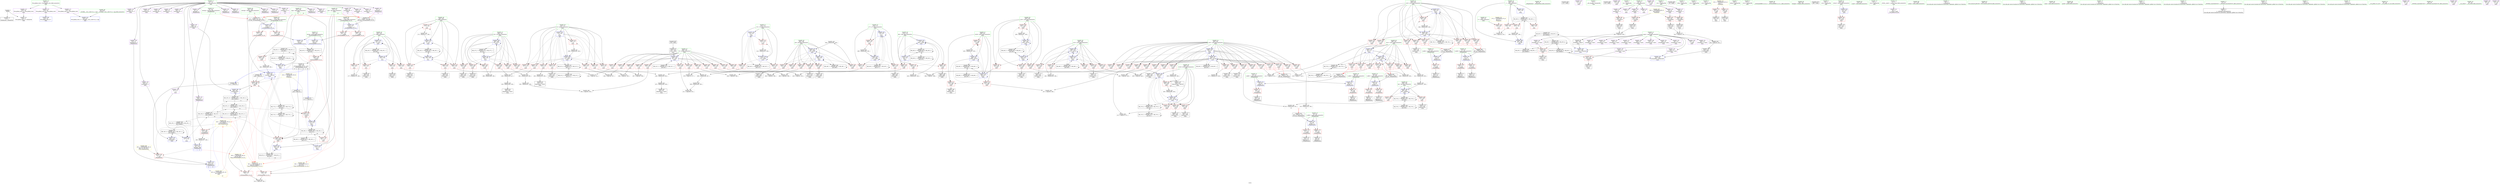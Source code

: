 digraph "SVFG" {
	label="SVFG";

	Node0x556ed154aef0 [shape=record,color=grey,label="{NodeID: 0\nNullPtr}"];
	Node0x556ed154aef0 -> Node0x556ed15761c0[style=solid];
	Node0x556ed154aef0 -> Node0x556ed1585640[style=solid];
	Node0x556ed15a4d10 [shape=record,color=black,label="{NodeID: 526\nMR_62V_5 = PHI(MR_62V_6, MR_62V_4, )\npts\{183 \}\n|{|<s6>14}}"];
	Node0x556ed15a4d10 -> Node0x556ed15830b0[style=dashed];
	Node0x556ed15a4d10 -> Node0x556ed1585200[style=dashed];
	Node0x556ed15a4d10 -> Node0x556ed15853a0[style=dashed];
	Node0x556ed15a4d10 -> Node0x556ed1587550[style=dashed];
	Node0x556ed15a4d10 -> Node0x556ed15a8220[style=dashed];
	Node0x556ed15a4d10 -> Node0x556ed15bb130[style=dashed];
	Node0x556ed15a4d10:s6 -> Node0x556ed15bf700[style=dashed,color=red];
	Node0x556ed158f550 [shape=record,color=grey,label="{NodeID: 443\n364 = Binary(363, 109, )\n}"];
	Node0x556ed158f550 -> Node0x556ed1586b90[style=solid];
	Node0x556ed1587e40 [shape=record,color=blue,label="{NodeID: 360\n188\<--505\nj125\<--inc151\nmain\n}"];
	Node0x556ed1587e40 -> Node0x556ed1583730[style=dashed];
	Node0x556ed1587e40 -> Node0x556ed1583800[style=dashed];
	Node0x556ed1587e40 -> Node0x556ed15838d0[style=dashed];
	Node0x556ed1587e40 -> Node0x556ed15839a0[style=dashed];
	Node0x556ed1587e40 -> Node0x556ed1583a70[style=dashed];
	Node0x556ed1587e40 -> Node0x556ed1587a30[style=dashed];
	Node0x556ed1587e40 -> Node0x556ed1587e40[style=dashed];
	Node0x556ed1587e40 -> Node0x556ed15bc030[style=dashed];
	Node0x556ed1583a70 [shape=record,color=red,label="{NodeID: 277\n504\<--188\n\<--j125\nmain\n}"];
	Node0x556ed1583a70 -> Node0x556ed158e350[style=solid];
	Node0x556ed1577880 [shape=record,color=red,label="{NodeID: 194\n219\<--156\n\<--T\nmain\n}"];
	Node0x556ed1577880 -> Node0x556ed1591f50[style=solid];
	Node0x556ed1550980 [shape=record,color=black,label="{NodeID: 111\n478\<--477\nidxprom135\<--\nmain\n}"];
	Node0x556ed154e830 [shape=record,color=green,label="{NodeID: 28\n60\<--61\n_Z6updateiiiiii\<--_Z6updateiiiiii_field_insensitive\n}"];
	Node0x556ed15bac30 [shape=record,color=black,label="{NodeID: 554\nMR_60V_2 = PHI(MR_60V_4, MR_60V_1, )\npts\{181 \}\n}"];
	Node0x556ed15bac30 -> Node0x556ed1587480[style=dashed];
	Node0x556ed1591f50 [shape=record,color=grey,label="{NodeID: 471\n220 = cmp(218, 219, )\n}"];
	Node0x556ed1585130 [shape=record,color=red,label="{NodeID: 305\n449\<--448\n\<--call118\nmain\n}"];
	Node0x556ed1585130 -> Node0x556ed15877c0[style=solid];
	Node0x556ed1578f40 [shape=record,color=red,label="{NodeID: 222\n345\<--166\n\<--i24\nmain\n}"];
	Node0x556ed1578f40 -> Node0x556ed1550160[style=solid];
	Node0x556ed157a9f0 [shape=record,color=purple,label="{NodeID: 139\n400\<--11\narrayidx90\<--f\nmain\n}"];
	Node0x556ed157a9f0 -> Node0x556ed1587070[style=solid];
	Node0x556ed1575860 [shape=record,color=green,label="{NodeID: 56\n184\<--185\nj104\<--j104_field_insensitive\nmain\n}"];
	Node0x556ed1575860 -> Node0x556ed1583180[style=solid];
	Node0x556ed1575860 -> Node0x556ed1583250[style=solid];
	Node0x556ed1575860 -> Node0x556ed1583320[style=solid];
	Node0x556ed1575860 -> Node0x556ed15833f0[style=solid];
	Node0x556ed1575860 -> Node0x556ed1587620[style=solid];
	Node0x556ed1575860 -> Node0x556ed1587960[style=solid];
	Node0x556ed15e54a0 [shape=record,color=black,label="{NodeID: 665\n213 = PHI()\n}"];
	Node0x556ed1586850 [shape=record,color=blue,label="{NodeID: 333\n168\<--109\nj28\<--\nmain\n}"];
	Node0x556ed1586850 -> Node0x556ed15790e0[style=dashed];
	Node0x556ed1586850 -> Node0x556ed15791b0[style=dashed];
	Node0x556ed1586850 -> Node0x556ed1579280[style=dashed];
	Node0x556ed1586850 -> Node0x556ed1579350[style=dashed];
	Node0x556ed1586850 -> Node0x556ed1579420[style=dashed];
	Node0x556ed1586850 -> Node0x556ed15794f0[style=dashed];
	Node0x556ed1586850 -> Node0x556ed1586850[style=dashed];
	Node0x556ed1586850 -> Node0x556ed1586b90[style=dashed];
	Node0x556ed1586850 -> Node0x556ed15b8e30[style=dashed];
	Node0x556ed1582480 [shape=record,color=red,label="{NodeID: 250\n436\<--180\n\<--i100\nmain\n}"];
	Node0x556ed1582480 -> Node0x556ed1592cd0[style=solid];
	Node0x556ed157c0b0 [shape=record,color=purple,label="{NodeID: 167\n212\<--27\n\<--.str.4\nmain\n}"];
	Node0x556ed1576d20 [shape=record,color=black,label="{NodeID: 84\n229\<--226\nconv\<--call4\nmain\n}"];
	Node0x556ed1576d20 -> Node0x556ed15862a0[style=solid];
	Node0x556ed154f6b0 [shape=record,color=green,label="{NodeID: 1\n7\<--1\n__dso_handle\<--dummyObj\nGlob }"];
	Node0x556ed158f6d0 [shape=record,color=grey,label="{NodeID: 444\n336 = Binary(334, 335, )\n}"];
	Node0x556ed158f6d0 -> Node0x556ed15905d0[style=solid];
	Node0x556ed1587f10 [shape=record,color=blue,label="{NodeID: 361\n194\<--201\nj153\<--\nmain\n}"];
	Node0x556ed1587f10 -> Node0x556ed1583e80[style=dashed];
	Node0x556ed1587f10 -> Node0x556ed1583f50[style=dashed];
	Node0x556ed1587f10 -> Node0x556ed1584020[style=dashed];
	Node0x556ed1587f10 -> Node0x556ed15840f0[style=dashed];
	Node0x556ed1587f10 -> Node0x556ed15841c0[style=dashed];
	Node0x556ed1587f10 -> Node0x556ed1584290[style=dashed];
	Node0x556ed1587f10 -> Node0x556ed1584360[style=dashed];
	Node0x556ed1587f10 -> Node0x556ed1584430[style=dashed];
	Node0x556ed1587f10 -> Node0x556ed1584500[style=dashed];
	Node0x556ed1587f10 -> Node0x556ed1587f10[style=dashed];
	Node0x556ed1587f10 -> Node0x556ed1588250[style=dashed];
	Node0x556ed1587f10 -> Node0x556ed15bcf30[style=dashed];
	Node0x556ed1583b40 [shape=record,color=red,label="{NodeID: 278\n470\<--190\n\<--k129\nmain\n}"];
	Node0x556ed1583b40 -> Node0x556ed15932d0[style=solid];
	Node0x556ed1577950 [shape=record,color=red,label="{NodeID: 195\n218\<--158\n\<--_\nmain\n}"];
	Node0x556ed1577950 -> Node0x556ed1591f50[style=solid];
	Node0x556ed1550a50 [shape=record,color=black,label="{NodeID: 112\n481\<--480\nidxprom137\<--\nmain\n}"];
	Node0x556ed154e900 [shape=record,color=green,label="{NodeID: 29\n69\<--70\nx.addr\<--x.addr_field_insensitive\n_Z6updateiiiiii\n}"];
	Node0x556ed154e900 -> Node0x556ed157c760[style=solid];
	Node0x556ed154e900 -> Node0x556ed1585740[style=solid];
	Node0x556ed15bb130 [shape=record,color=black,label="{NodeID: 555\nMR_62V_2 = PHI(MR_62V_3, MR_62V_1, )\npts\{183 \}\n}"];
	Node0x556ed15bb130 -> Node0x556ed1587550[style=dashed];
	Node0x556ed15bb130 -> Node0x556ed15bb130[style=dashed];
	Node0x556ed15920d0 [shape=record,color=grey,label="{NodeID: 472\n242 = cmp(240, 241, )\n}"];
	Node0x556ed1585200 [shape=record,color=red,label="{NodeID: 306\n487\<--486\n\<--call140\nmain\n}"];
	Node0x556ed1585200 -> Node0x556ed1587ca0[style=solid];
	Node0x556ed1579010 [shape=record,color=red,label="{NodeID: 223\n368\<--166\n\<--i24\nmain\n}"];
	Node0x556ed1579010 -> Node0x556ed158ffd0[style=solid];
	Node0x556ed157aac0 [shape=record,color=purple,label="{NodeID: 140\n417\<--11\n\<--f\nmain\n}"];
	Node0x556ed157aac0 -> Node0x556ed15873b0[style=solid];
	Node0x556ed15758f0 [shape=record,color=green,label="{NodeID: 57\n186\<--187\nk108\<--k108_field_insensitive\nmain\n}"];
	Node0x556ed15758f0 -> Node0x556ed15834c0[style=solid];
	Node0x556ed15758f0 -> Node0x556ed1583590[style=solid];
	Node0x556ed15758f0 -> Node0x556ed1583660[style=solid];
	Node0x556ed15758f0 -> Node0x556ed15876f0[style=solid];
	Node0x556ed15758f0 -> Node0x556ed1587890[style=solid];
	Node0x556ed15e55a0 [shape=record,color=black,label="{NodeID: 666\n224 = PHI()\n}"];
	Node0x556ed1586920 [shape=record,color=blue,label="{NodeID: 334\n170\<--293\nk\<--\nmain\n}"];
	Node0x556ed1586920 -> Node0x556ed15795c0[style=dashed];
	Node0x556ed1586920 -> Node0x556ed1581550[style=dashed];
	Node0x556ed1586920 -> Node0x556ed15815e0[style=dashed];
	Node0x556ed1586920 -> Node0x556ed15816b0[style=dashed];
	Node0x556ed1586920 -> Node0x556ed1581780[style=dashed];
	Node0x556ed1586920 -> Node0x556ed1581850[style=dashed];
	Node0x556ed1586920 -> Node0x556ed1581920[style=dashed];
	Node0x556ed1586920 -> Node0x556ed15819f0[style=dashed];
	Node0x556ed1586920 -> Node0x556ed1586ac0[style=dashed];
	Node0x556ed1586920 -> Node0x556ed15b5730[style=dashed];
	Node0x556ed1582550 [shape=record,color=red,label="{NodeID: 251\n439\<--180\n\<--i100\nmain\n}"];
	Node0x556ed1582550 -> Node0x556ed1550640[style=solid];
	Node0x556ed157c180 [shape=record,color=purple,label="{NodeID: 168\n222\<--29\n\<--.str.5\nmain\n}"];
	Node0x556ed1576df0 [shape=record,color=black,label="{NodeID: 85\n251\<--250\nidxprom\<--\nmain\n}"];
	Node0x556ed1551520 [shape=record,color=green,label="{NodeID: 2\n17\<--1\n.str\<--dummyObj\nGlob }"];
	Node0x556ed158f850 [shape=record,color=grey,label="{NodeID: 445\n559 = Binary(558, 109, )\n}"];
	Node0x556ed158f850 -> Node0x556ed1588180[style=solid];
	Node0x556ed1587fe0 [shape=record,color=blue,label="{NodeID: 362\n196\<--514\nk157\<--\nmain\n}"];
	Node0x556ed1587fe0 -> Node0x556ed15845d0[style=dashed];
	Node0x556ed1587fe0 -> Node0x556ed15846a0[style=dashed];
	Node0x556ed1587fe0 -> Node0x556ed1584770[style=dashed];
	Node0x556ed1587fe0 -> Node0x556ed1584840[style=dashed];
	Node0x556ed1587fe0 -> Node0x556ed1584910[style=dashed];
	Node0x556ed1587fe0 -> Node0x556ed15849e0[style=dashed];
	Node0x556ed1587fe0 -> Node0x556ed1584ab0[style=dashed];
	Node0x556ed1587fe0 -> Node0x556ed1588180[style=dashed];
	Node0x556ed1587fe0 -> Node0x556ed15a7320[style=dashed];
	Node0x556ed1583c10 [shape=record,color=red,label="{NodeID: 279\n480\<--190\n\<--k129\nmain\n}"];
	Node0x556ed1583c10 -> Node0x556ed1550a50[style=solid];
	Node0x556ed1577a20 [shape=record,color=red,label="{NodeID: 196\n580\<--158\n\<--_\nmain\n}"];
	Node0x556ed1550b20 [shape=record,color=black,label="{NodeID: 113\n489\<--488\nidxprom141\<--\nmain\n}"];
	Node0x556ed154e9d0 [shape=record,color=green,label="{NodeID: 30\n71\<--72\ny.addr\<--y.addr_field_insensitive\n_Z6updateiiiiii\n}"];
	Node0x556ed154e9d0 -> Node0x556ed157c830[style=solid];
	Node0x556ed154e9d0 -> Node0x556ed1585810[style=solid];
	Node0x556ed15bb630 [shape=record,color=black,label="{NodeID: 556\nMR_64V_2 = PHI(MR_64V_3, MR_64V_1, )\npts\{185 \}\n}"];
	Node0x556ed15bb630 -> Node0x556ed1587620[style=dashed];
	Node0x556ed15bb630 -> Node0x556ed15bb630[style=dashed];
	Node0x556ed1592250 [shape=record,color=grey,label="{NodeID: 473\n569 = cmp(567, 568, )\n}"];
	Node0x556ed15852d0 [shape=record,color=red,label="{NodeID: 307\n544\<--543\n\<--arrayidx170\nmain\n}"];
	Node0x556ed15852d0 -> Node0x556ed15799b0[style=solid];
	Node0x556ed15790e0 [shape=record,color=red,label="{NodeID: 224\n288\<--168\n\<--j28\nmain\n}"];
	Node0x556ed15790e0 -> Node0x556ed1591350[style=solid];
	Node0x556ed157ab90 [shape=record,color=purple,label="{NodeID: 141\n441\<--11\narrayidx113\<--f\nmain\n}"];
	Node0x556ed1575980 [shape=record,color=green,label="{NodeID: 58\n188\<--189\nj125\<--j125_field_insensitive\nmain\n}"];
	Node0x556ed1575980 -> Node0x556ed1583730[style=solid];
	Node0x556ed1575980 -> Node0x556ed1583800[style=solid];
	Node0x556ed1575980 -> Node0x556ed15838d0[style=solid];
	Node0x556ed1575980 -> Node0x556ed15839a0[style=solid];
	Node0x556ed1575980 -> Node0x556ed1583a70[style=solid];
	Node0x556ed1575980 -> Node0x556ed1587a30[style=solid];
	Node0x556ed1575980 -> Node0x556ed1587e40[style=solid];
	Node0x556ed15e56a0 [shape=record,color=black,label="{NodeID: 667\n226 = PHI()\n}"];
	Node0x556ed15e56a0 -> Node0x556ed1576d20[style=solid];
	Node0x556ed15869f0 [shape=record,color=blue,label="{NodeID: 335\n353\<--354\narrayidx62\<--frombool63\nmain\n}"];
	Node0x556ed15869f0 -> Node0x556ed15af020[style=dashed];
	Node0x556ed1582620 [shape=record,color=red,label="{NodeID: 252\n464\<--180\n\<--i100\nmain\n}"];
	Node0x556ed1582620 -> Node0x556ed1592fd0[style=solid];
	Node0x556ed157c250 [shape=record,color=purple,label="{NodeID: 169\n582\<--31\n\<--.str.6\nmain\n}"];
	Node0x556ed1576ec0 [shape=record,color=black,label="{NodeID: 86\n254\<--253\nconv11\<--\nmain\n}"];
	Node0x556ed1576ec0 -> Node0x556ed1591dd0[style=solid];
	Node0x556ed154afe0 [shape=record,color=green,label="{NodeID: 3\n19\<--1\n.str.1\<--dummyObj\nGlob }"];
	Node0x556ed158f9d0 [shape=record,color=grey,label="{NodeID: 446\n552 = Binary(550, 551, )\n|{<s0>13}}"];
	Node0x556ed158f9d0:s0 -> Node0x556ed15e6c00[style=solid,color=red];
	Node0x556ed15880b0 [shape=record,color=blue,label="{NodeID: 363\n198\<--532\nlen\<--add163\nmain\n}"];
	Node0x556ed15880b0 -> Node0x556ed1584b80[style=dashed];
	Node0x556ed15880b0 -> Node0x556ed1584c50[style=dashed];
	Node0x556ed15880b0 -> Node0x556ed15880b0[style=dashed];
	Node0x556ed15880b0 -> Node0x556ed15a7820[style=dashed];
	Node0x556ed1583ce0 [shape=record,color=red,label="{NodeID: 280\n494\<--190\n\<--k129\nmain\n}"];
	Node0x556ed1583ce0 -> Node0x556ed1550cc0[style=solid];
	Node0x556ed1577af0 [shape=record,color=red,label="{NodeID: 197\n587\<--158\n\<--_\nmain\n}"];
	Node0x556ed1577af0 -> Node0x556ed158ef50[style=solid];
	Node0x556ed1550bf0 [shape=record,color=black,label="{NodeID: 114\n492\<--491\nidxprom143\<--\nmain\n}"];
	Node0x556ed154eaa0 [shape=record,color=green,label="{NodeID: 31\n73\<--74\nz.addr\<--z.addr_field_insensitive\n_Z6updateiiiiii\n}"];
	Node0x556ed154eaa0 -> Node0x556ed157c900[style=solid];
	Node0x556ed154eaa0 -> Node0x556ed15858e0[style=solid];
	Node0x556ed15bbb30 [shape=record,color=black,label="{NodeID: 557\nMR_66V_2 = PHI(MR_66V_3, MR_66V_1, )\npts\{187 \}\n}"];
	Node0x556ed15bbb30 -> Node0x556ed15ac320[style=dashed];
	Node0x556ed15923d0 [shape=record,color=grey,label="{NodeID: 474\n390 = cmp(388, 389, )\n}"];
	Node0x556ed15853a0 [shape=record,color=red,label="{NodeID: 308\n572\<--571\n\<--call183\nmain\n}"];
	Node0x556ed15853a0 -> Node0x556ed1588320[style=solid];
	Node0x556ed15791b0 [shape=record,color=red,label="{NodeID: 225\n306\<--168\n\<--j28\nmain\n}"];
	Node0x556ed15791b0 -> Node0x556ed158ec50[style=solid];
	Node0x556ed157ac60 [shape=record,color=purple,label="{NodeID: 142\n444\<--11\narrayidx115\<--f\nmain\n}"];
	Node0x556ed1575a10 [shape=record,color=green,label="{NodeID: 59\n190\<--191\nk129\<--k129_field_insensitive\nmain\n}"];
	Node0x556ed1575a10 -> Node0x556ed1583b40[style=solid];
	Node0x556ed1575a10 -> Node0x556ed1583c10[style=solid];
	Node0x556ed1575a10 -> Node0x556ed1583ce0[style=solid];
	Node0x556ed1575a10 -> Node0x556ed1583db0[style=solid];
	Node0x556ed1575a10 -> Node0x556ed1587b00[style=solid];
	Node0x556ed1575a10 -> Node0x556ed1587d70[style=solid];
	Node0x556ed15e5800 [shape=record,color=black,label="{NodeID: 668\n45 = PHI()\n}"];
	Node0x556ed1586ac0 [shape=record,color=blue,label="{NodeID: 336\n170\<--359\nk\<--inc65\nmain\n}"];
	Node0x556ed1586ac0 -> Node0x556ed15795c0[style=dashed];
	Node0x556ed1586ac0 -> Node0x556ed1581550[style=dashed];
	Node0x556ed1586ac0 -> Node0x556ed15815e0[style=dashed];
	Node0x556ed1586ac0 -> Node0x556ed15816b0[style=dashed];
	Node0x556ed1586ac0 -> Node0x556ed1581780[style=dashed];
	Node0x556ed1586ac0 -> Node0x556ed1581850[style=dashed];
	Node0x556ed1586ac0 -> Node0x556ed1581920[style=dashed];
	Node0x556ed1586ac0 -> Node0x556ed15819f0[style=dashed];
	Node0x556ed1586ac0 -> Node0x556ed1586ac0[style=dashed];
	Node0x556ed1586ac0 -> Node0x556ed15b5730[style=dashed];
	Node0x556ed15826f0 [shape=record,color=red,label="{NodeID: 253\n471\<--180\n\<--i100\nmain\n}"];
	Node0x556ed15826f0 -> Node0x556ed15932d0[style=solid];
	Node0x556ed157c320 [shape=record,color=purple,label="{NodeID: 170\n614\<--33\nllvm.global_ctors_0\<--llvm.global_ctors\nGlob }"];
	Node0x556ed157c320 -> Node0x556ed1585470[style=solid];
	Node0x556ed1576f90 [shape=record,color=black,label="{NodeID: 87\n256\<--255\nidxprom12\<--\nmain\n}"];
	Node0x556ed154c730 [shape=record,color=green,label="{NodeID: 4\n21\<--1\nstdin\<--dummyObj\nGlob }"];
	Node0x556ed158fb50 [shape=record,color=grey,label="{NodeID: 447\n277 = Binary(276, 109, )\n}"];
	Node0x556ed158fb50 -> Node0x556ed15866b0[style=solid];
	Node0x556ed1588180 [shape=record,color=blue,label="{NodeID: 364\n196\<--559\nk157\<--inc176\nmain\n}"];
	Node0x556ed1588180 -> Node0x556ed15845d0[style=dashed];
	Node0x556ed1588180 -> Node0x556ed15846a0[style=dashed];
	Node0x556ed1588180 -> Node0x556ed1584770[style=dashed];
	Node0x556ed1588180 -> Node0x556ed1584840[style=dashed];
	Node0x556ed1588180 -> Node0x556ed1584910[style=dashed];
	Node0x556ed1588180 -> Node0x556ed15849e0[style=dashed];
	Node0x556ed1588180 -> Node0x556ed1584ab0[style=dashed];
	Node0x556ed1588180 -> Node0x556ed1588180[style=dashed];
	Node0x556ed1588180 -> Node0x556ed15a7320[style=dashed];
	Node0x556ed1583db0 [shape=record,color=red,label="{NodeID: 281\n499\<--190\n\<--k129\nmain\n}"];
	Node0x556ed1583db0 -> Node0x556ed158e4d0[style=solid];
	Node0x556ed1577bc0 [shape=record,color=red,label="{NodeID: 198\n241\<--160\n\<--N\nmain\n}"];
	Node0x556ed1577bc0 -> Node0x556ed15920d0[style=solid];
	Node0x556ed1550cc0 [shape=record,color=black,label="{NodeID: 115\n495\<--494\nidxprom145\<--\nmain\n}"];
	Node0x556ed154eb70 [shape=record,color=green,label="{NodeID: 32\n75\<--76\na.addr\<--a.addr_field_insensitive\n_Z6updateiiiiii\n}"];
	Node0x556ed154eb70 -> Node0x556ed157c9d0[style=solid];
	Node0x556ed154eb70 -> Node0x556ed157caa0[style=solid];
	Node0x556ed154eb70 -> Node0x556ed15859b0[style=solid];
	Node0x556ed15bc030 [shape=record,color=black,label="{NodeID: 558\nMR_68V_2 = PHI(MR_68V_3, MR_68V_1, )\npts\{189 \}\n}"];
	Node0x556ed15bc030 -> Node0x556ed1587a30[style=dashed];
	Node0x556ed15bc030 -> Node0x556ed15bc030[style=dashed];
	Node0x556ed1592550 [shape=record,color=grey,label="{NodeID: 475\n423 = cmp(421, 422, )\n}"];
	Node0x556ed1585470 [shape=record,color=blue,label="{NodeID: 309\n614\<--34\nllvm.global_ctors_0\<--\nGlob }"];
	Node0x556ed1579280 [shape=record,color=red,label="{NodeID: 226\n316\<--168\n\<--j28\nmain\n}"];
	Node0x556ed1579280 -> Node0x556ed1577470[style=solid];
	Node0x556ed157ad30 [shape=record,color=purple,label="{NodeID: 143\n447\<--11\narrayidx117\<--f\nmain\n|{<s0>10}}"];
	Node0x556ed157ad30:s0 -> Node0x556ed15e63d0[style=solid,color=red];
	Node0x556ed1575aa0 [shape=record,color=green,label="{NodeID: 60\n192\<--193\nref.tmp\<--ref.tmp_field_insensitive\nmain\n|{|<s1>11}}"];
	Node0x556ed1575aa0 -> Node0x556ed1587bd0[style=solid];
	Node0x556ed1575aa0:s1 -> Node0x556ed15e63d0[style=solid,color=red];
	Node0x556ed15e58d0 [shape=record,color=black,label="{NodeID: 669\n111 = PHI(126, )\n}"];
	Node0x556ed15e58d0 -> Node0x556ed157cf80[style=solid];
	Node0x556ed1586b90 [shape=record,color=blue,label="{NodeID: 337\n168\<--364\nj28\<--inc68\nmain\n}"];
	Node0x556ed1586b90 -> Node0x556ed15790e0[style=dashed];
	Node0x556ed1586b90 -> Node0x556ed15791b0[style=dashed];
	Node0x556ed1586b90 -> Node0x556ed1579280[style=dashed];
	Node0x556ed1586b90 -> Node0x556ed1579350[style=dashed];
	Node0x556ed1586b90 -> Node0x556ed1579420[style=dashed];
	Node0x556ed1586b90 -> Node0x556ed15794f0[style=dashed];
	Node0x556ed1586b90 -> Node0x556ed1586850[style=dashed];
	Node0x556ed1586b90 -> Node0x556ed1586b90[style=dashed];
	Node0x556ed1586b90 -> Node0x556ed15b8e30[style=dashed];
	Node0x556ed15827c0 [shape=record,color=red,label="{NodeID: 254\n474\<--180\n\<--i100\nmain\n}"];
	Node0x556ed15827c0 -> Node0x556ed15508b0[style=solid];
	Node0x556ed157c3f0 [shape=record,color=purple,label="{NodeID: 171\n615\<--33\nllvm.global_ctors_1\<--llvm.global_ctors\nGlob }"];
	Node0x556ed157c3f0 -> Node0x556ed1585540[style=solid];
	Node0x556ed1577060 [shape=record,color=black,label="{NodeID: 88\n259\<--258\nconv14\<--\nmain\n}"];
	Node0x556ed1577060 -> Node0x556ed1591dd0[style=solid];
	Node0x556ed154c7c0 [shape=record,color=green,label="{NodeID: 5\n22\<--1\n.str.2\<--dummyObj\nGlob }"];
	Node0x556ed158fcd0 [shape=record,color=grey,label="{NodeID: 448\n458 = Binary(457, 109, )\n}"];
	Node0x556ed158fcd0 -> Node0x556ed1587960[style=solid];
	Node0x556ed1588250 [shape=record,color=blue,label="{NodeID: 365\n194\<--564\nj153\<--inc179\nmain\n}"];
	Node0x556ed1588250 -> Node0x556ed1583e80[style=dashed];
	Node0x556ed1588250 -> Node0x556ed1583f50[style=dashed];
	Node0x556ed1588250 -> Node0x556ed1584020[style=dashed];
	Node0x556ed1588250 -> Node0x556ed15840f0[style=dashed];
	Node0x556ed1588250 -> Node0x556ed15841c0[style=dashed];
	Node0x556ed1588250 -> Node0x556ed1584290[style=dashed];
	Node0x556ed1588250 -> Node0x556ed1584360[style=dashed];
	Node0x556ed1588250 -> Node0x556ed1584430[style=dashed];
	Node0x556ed1588250 -> Node0x556ed1584500[style=dashed];
	Node0x556ed1588250 -> Node0x556ed1587f10[style=dashed];
	Node0x556ed1588250 -> Node0x556ed1588250[style=dashed];
	Node0x556ed1588250 -> Node0x556ed15bcf30[style=dashed];
	Node0x556ed1583e80 [shape=record,color=red,label="{NodeID: 282\n510\<--194\n\<--j153\nmain\n}"];
	Node0x556ed1583e80 -> Node0x556ed1591650[style=solid];
	Node0x556ed1577c90 [shape=record,color=red,label="{NodeID: 199\n247\<--160\n\<--N\nmain\n}"];
	Node0x556ed1577c90 -> Node0x556ed1591c50[style=solid];
	Node0x556ed1579740 [shape=record,color=black,label="{NodeID: 116\n536\<--535\nidxprom165\<--add164\nmain\n}"];
	Node0x556ed154ec40 [shape=record,color=green,label="{NodeID: 33\n77\<--78\nb.addr\<--b.addr_field_insensitive\n_Z6updateiiiiii\n}"];
	Node0x556ed154ec40 -> Node0x556ed157cb70[style=solid];
	Node0x556ed154ec40 -> Node0x556ed157cc40[style=solid];
	Node0x556ed154ec40 -> Node0x556ed1585a80[style=solid];
	Node0x556ed15bc530 [shape=record,color=black,label="{NodeID: 559\nMR_70V_2 = PHI(MR_70V_3, MR_70V_1, )\npts\{191 \}\n}"];
	Node0x556ed15bc530 -> Node0x556ed15b6630[style=dashed];
	Node0x556ed15bc530 -> Node0x556ed15bc530[style=dashed];
	Node0x556ed15926d0 [shape=record,color=grey,label="{NodeID: 476\n284 = cmp(282, 283, )\n}"];
	Node0x556ed1585540 [shape=record,color=blue,label="{NodeID: 310\n615\<--35\nllvm.global_ctors_1\<--_GLOBAL__sub_I_shb123_0_1.cpp\nGlob }"];
	Node0x556ed1579350 [shape=record,color=red,label="{NodeID: 227\n334\<--168\n\<--j28\nmain\n}"];
	Node0x556ed1579350 -> Node0x556ed158f6d0[style=solid];
	Node0x556ed157ae00 [shape=record,color=purple,label="{NodeID: 144\n476\<--11\narrayidx134\<--f\nmain\n}"];
	Node0x556ed1575b30 [shape=record,color=green,label="{NodeID: 61\n194\<--195\nj153\<--j153_field_insensitive\nmain\n}"];
	Node0x556ed1575b30 -> Node0x556ed1583e80[style=solid];
	Node0x556ed1575b30 -> Node0x556ed1583f50[style=solid];
	Node0x556ed1575b30 -> Node0x556ed1584020[style=solid];
	Node0x556ed1575b30 -> Node0x556ed15840f0[style=solid];
	Node0x556ed1575b30 -> Node0x556ed15841c0[style=solid];
	Node0x556ed1575b30 -> Node0x556ed1584290[style=solid];
	Node0x556ed1575b30 -> Node0x556ed1584360[style=solid];
	Node0x556ed1575b30 -> Node0x556ed1584430[style=solid];
	Node0x556ed1575b30 -> Node0x556ed1584500[style=solid];
	Node0x556ed1575b30 -> Node0x556ed1587f10[style=solid];
	Node0x556ed1575b30 -> Node0x556ed1588250[style=solid];
	Node0x556ed15e5a90 [shape=record,color=black,label="{NodeID: 670\n486 = PHI(126, )\n}"];
	Node0x556ed15e5a90 -> Node0x556ed1585200[style=solid];
	Node0x556ed1586c60 [shape=record,color=blue,label="{NodeID: 338\n166\<--369\ni24\<--inc71\nmain\n}"];
	Node0x556ed1586c60 -> Node0x556ed1578c00[style=dashed];
	Node0x556ed1586c60 -> Node0x556ed1578cd0[style=dashed];
	Node0x556ed1586c60 -> Node0x556ed1578da0[style=dashed];
	Node0x556ed1586c60 -> Node0x556ed1578e70[style=dashed];
	Node0x556ed1586c60 -> Node0x556ed1578f40[style=dashed];
	Node0x556ed1586c60 -> Node0x556ed1579010[style=dashed];
	Node0x556ed1586c60 -> Node0x556ed1586c60[style=dashed];
	Node0x556ed1586c60 -> Node0x556ed15b8930[style=dashed];
	Node0x556ed1582890 [shape=record,color=red,label="{NodeID: 255\n488\<--180\n\<--i100\nmain\n}"];
	Node0x556ed1582890 -> Node0x556ed1550b20[style=solid];
	Node0x556ed157c4c0 [shape=record,color=purple,label="{NodeID: 172\n616\<--33\nllvm.global_ctors_2\<--llvm.global_ctors\nGlob }"];
	Node0x556ed157c4c0 -> Node0x556ed1585640[style=solid];
	Node0x556ed1577130 [shape=record,color=black,label="{NodeID: 89\n268\<--260\nfrombool\<--cmp15\nmain\n}"];
	Node0x556ed1577130 -> Node0x556ed1586510[style=solid];
	Node0x556ed1551d70 [shape=record,color=green,label="{NodeID: 6\n24\<--1\n.str.3\<--dummyObj\nGlob }"];
	Node0x556ed158fe50 [shape=record,color=grey,label="{NodeID: 449\n453 = Binary(452, 109, )\n}"];
	Node0x556ed158fe50 -> Node0x556ed1587890[style=solid];
	Node0x556ed1588320 [shape=record,color=blue,label="{NodeID: 366\n172\<--572\nans\<--\nmain\n}"];
	Node0x556ed1588320 -> Node0x556ed15aaf20[style=dashed];
	Node0x556ed1583f50 [shape=record,color=red,label="{NodeID: 283\n514\<--194\n\<--j153\nmain\n}"];
	Node0x556ed1583f50 -> Node0x556ed1587fe0[style=solid];
	Node0x556ed1577d60 [shape=record,color=red,label="{NodeID: 200\n283\<--160\n\<--N\nmain\n}"];
	Node0x556ed1577d60 -> Node0x556ed15926d0[style=solid];
	Node0x556ed1579810 [shape=record,color=black,label="{NodeID: 117\n539\<--538\nidxprom167\<--\nmain\n}"];
	Node0x556ed154ed10 [shape=record,color=green,label="{NodeID: 34\n79\<--80\nc.addr\<--c.addr_field_insensitive\n_Z6updateiiiiii\n}"];
	Node0x556ed154ed10 -> Node0x556ed157cd10[style=solid];
	Node0x556ed154ed10 -> Node0x556ed157cde0[style=solid];
	Node0x556ed154ed10 -> Node0x556ed1585b50[style=solid];
	Node0x556ed15bca30 [shape=record,color=black,label="{NodeID: 560\nMR_72V_2 = PHI(MR_72V_3, MR_72V_1, )\npts\{193 \}\n}"];
	Node0x556ed15bca30 -> Node0x556ed1585130[style=dashed];
	Node0x556ed15bca30 -> Node0x556ed15b6b30[style=dashed];
	Node0x556ed15bca30 -> Node0x556ed15bca30[style=dashed];
	Node0x556ed1592850 [shape=record,color=grey,label="{NodeID: 477\n342 = cmp(333, 341, )\n}"];
	Node0x556ed1592850 -> Node0x556ed158ddb0[style=solid];
	Node0x556ed1585640 [shape=record,color=blue, style = dotted,label="{NodeID: 311\n616\<--3\nllvm.global_ctors_2\<--dummyVal\nGlob }"];
	Node0x556ed1579420 [shape=record,color=red,label="{NodeID: 228\n348\<--168\n\<--j28\nmain\n}"];
	Node0x556ed1579420 -> Node0x556ed1550230[style=solid];
	Node0x556ed157aed0 [shape=record,color=purple,label="{NodeID: 145\n479\<--11\narrayidx136\<--f\nmain\n}"];
	Node0x556ed1575bc0 [shape=record,color=green,label="{NodeID: 62\n196\<--197\nk157\<--k157_field_insensitive\nmain\n}"];
	Node0x556ed1575bc0 -> Node0x556ed15845d0[style=solid];
	Node0x556ed1575bc0 -> Node0x556ed15846a0[style=solid];
	Node0x556ed1575bc0 -> Node0x556ed1584770[style=solid];
	Node0x556ed1575bc0 -> Node0x556ed1584840[style=solid];
	Node0x556ed1575bc0 -> Node0x556ed1584910[style=solid];
	Node0x556ed1575bc0 -> Node0x556ed15849e0[style=solid];
	Node0x556ed1575bc0 -> Node0x556ed1584ab0[style=solid];
	Node0x556ed1575bc0 -> Node0x556ed1587fe0[style=solid];
	Node0x556ed1575bc0 -> Node0x556ed1588180[style=solid];
	Node0x556ed15e5ca0 [shape=record,color=black,label="{NodeID: 671\n448 = PHI(126, )\n}"];
	Node0x556ed15e5ca0 -> Node0x556ed1585130[style=solid];
	Node0x556ed15aaf20 [shape=record,color=black,label="{NodeID: 505\nMR_26V_4 = PHI(MR_26V_6, MR_26V_3, )\npts\{173 \}\n|{|<s7>14}}"];
	Node0x556ed15aaf20 -> Node0x556ed1581ac0[style=dashed];
	Node0x556ed15aaf20 -> Node0x556ed1585130[style=dashed];
	Node0x556ed15aaf20 -> Node0x556ed1585200[style=dashed];
	Node0x556ed15aaf20 -> Node0x556ed15853a0[style=dashed];
	Node0x556ed15aaf20 -> Node0x556ed1588320[style=dashed];
	Node0x556ed15aaf20 -> Node0x556ed15aaf20[style=dashed];
	Node0x556ed15aaf20 -> Node0x556ed15b9830[style=dashed];
	Node0x556ed15aaf20:s7 -> Node0x556ed15bf510[style=dashed,color=red];
	Node0x556ed1586d30 [shape=record,color=blue,label="{NodeID: 339\n172\<--373\nans\<--\nmain\n}"];
	Node0x556ed1586d30 -> Node0x556ed15aaf20[style=dashed];
	Node0x556ed1582960 [shape=record,color=red,label="{NodeID: 256\n511\<--180\n\<--i100\nmain\n}"];
	Node0x556ed1582960 -> Node0x556ed1591650[style=solid];
	Node0x556ed157c5c0 [shape=record,color=red,label="{NodeID: 173\n202\<--21\n\<--stdin\nmain\n}"];
	Node0x556ed157c5c0 -> Node0x556ed1576b80[style=solid];
	Node0x556ed1577200 [shape=record,color=black,label="{NodeID: 90\n262\<--261\nidxprom16\<--\nmain\n}"];
	Node0x556ed1551e00 [shape=record,color=green,label="{NodeID: 7\n26\<--1\nstdout\<--dummyObj\nGlob }"];
	Node0x556ed158ffd0 [shape=record,color=grey,label="{NodeID: 450\n369 = Binary(368, 109, )\n}"];
	Node0x556ed158ffd0 -> Node0x556ed1586c60[style=solid];
	Node0x556ed15883f0 [shape=record,color=blue,label="{NodeID: 367\n180\<--577\ni100\<--inc186\nmain\n}"];
	Node0x556ed15883f0 -> Node0x556ed15822e0[style=dashed];
	Node0x556ed15883f0 -> Node0x556ed15823b0[style=dashed];
	Node0x556ed15883f0 -> Node0x556ed1582480[style=dashed];
	Node0x556ed15883f0 -> Node0x556ed1582550[style=dashed];
	Node0x556ed15883f0 -> Node0x556ed1582620[style=dashed];
	Node0x556ed15883f0 -> Node0x556ed15826f0[style=dashed];
	Node0x556ed15883f0 -> Node0x556ed15827c0[style=dashed];
	Node0x556ed15883f0 -> Node0x556ed1582890[style=dashed];
	Node0x556ed15883f0 -> Node0x556ed1582960[style=dashed];
	Node0x556ed15883f0 -> Node0x556ed1582a30[style=dashed];
	Node0x556ed15883f0 -> Node0x556ed1582b00[style=dashed];
	Node0x556ed15883f0 -> Node0x556ed1582bd0[style=dashed];
	Node0x556ed15883f0 -> Node0x556ed1582ca0[style=dashed];
	Node0x556ed15883f0 -> Node0x556ed1582d70[style=dashed];
	Node0x556ed15883f0 -> Node0x556ed1582e40[style=dashed];
	Node0x556ed15883f0 -> Node0x556ed1582f10[style=dashed];
	Node0x556ed15883f0 -> Node0x556ed1582fe0[style=dashed];
	Node0x556ed15883f0 -> Node0x556ed15883f0[style=dashed];
	Node0x556ed15883f0 -> Node0x556ed15bac30[style=dashed];
	Node0x556ed1584020 [shape=record,color=red,label="{NodeID: 284\n522\<--194\n\<--j153\nmain\n|{<s0>12}}"];
	Node0x556ed1584020:s0 -> Node0x556ed15e6780[style=solid,color=red];
	Node0x556ed1577e30 [shape=record,color=red,label="{NodeID: 201\n289\<--160\n\<--N\nmain\n}"];
	Node0x556ed1577e30 -> Node0x556ed1591350[style=solid];
	Node0x556ed15798e0 [shape=record,color=black,label="{NodeID: 118\n542\<--541\nidxprom169\<--\nmain\n}"];
	Node0x556ed154ede0 [shape=record,color=green,label="{NodeID: 35\n81\<--82\nref.tmp\<--ref.tmp_field_insensitive\n_Z6updateiiiiii\n|{|<s1>3}}"];
	Node0x556ed154ede0 -> Node0x556ed1585c20[style=solid];
	Node0x556ed154ede0:s1 -> Node0x556ed15e63d0[style=solid,color=red];
	Node0x556ed15bcf30 [shape=record,color=black,label="{NodeID: 561\nMR_74V_2 = PHI(MR_74V_3, MR_74V_1, )\npts\{195 \}\n}"];
	Node0x556ed15bcf30 -> Node0x556ed1587f10[style=dashed];
	Node0x556ed15bcf30 -> Node0x556ed15bcf30[style=dashed];
	Node0x556ed15929d0 [shape=record,color=grey,label="{NodeID: 478\n384 = cmp(382, 383, )\n}"];
	Node0x556ed1585740 [shape=record,color=blue,label="{NodeID: 312\n69\<--63\nx.addr\<--x\n_Z6updateiiiiii\n}"];
	Node0x556ed1585740 -> Node0x556ed157c760[style=dashed];
	Node0x556ed15794f0 [shape=record,color=red,label="{NodeID: 229\n363\<--168\n\<--j28\nmain\n}"];
	Node0x556ed15794f0 -> Node0x556ed158f550[style=solid];
	Node0x556ed157afa0 [shape=record,color=purple,label="{NodeID: 146\n482\<--11\narrayidx138\<--f\nmain\n|{<s0>11}}"];
	Node0x556ed157afa0:s0 -> Node0x556ed15e5ff0[style=solid,color=red];
	Node0x556ed1575c50 [shape=record,color=green,label="{NodeID: 63\n198\<--199\nlen\<--len_field_insensitive\nmain\n}"];
	Node0x556ed1575c50 -> Node0x556ed1584b80[style=solid];
	Node0x556ed1575c50 -> Node0x556ed1584c50[style=solid];
	Node0x556ed1575c50 -> Node0x556ed15880b0[style=solid];
	Node0x556ed15e5de0 [shape=record,color=black,label="{NodeID: 672\n571 = PHI(126, )\n}"];
	Node0x556ed15e5de0 -> Node0x556ed15853a0[style=solid];
	Node0x556ed1586e00 [shape=record,color=blue,label="{NodeID: 340\n174\<--201\ni73\<--\nmain\n}"];
	Node0x556ed1586e00 -> Node0x556ed1581b90[style=dashed];
	Node0x556ed1586e00 -> Node0x556ed1581c60[style=dashed];
	Node0x556ed1586e00 -> Node0x556ed1581d30[style=dashed];
	Node0x556ed1586e00 -> Node0x556ed15872e0[style=dashed];
	Node0x556ed1586e00 -> Node0x556ed15b9d30[style=dashed];
	Node0x556ed1582a30 [shape=record,color=red,label="{NodeID: 257\n518\<--180\n\<--i100\nmain\n}"];
	Node0x556ed1582a30 -> Node0x556ed1591950[style=solid];
	Node0x556ed157c690 [shape=record,color=red,label="{NodeID: 174\n208\<--26\n\<--stdout\nmain\n}"];
	Node0x556ed157c690 -> Node0x556ed1576c50[style=solid];
	Node0x556ed15772d0 [shape=record,color=black,label="{NodeID: 91\n265\<--264\nidxprom18\<--\nmain\n}"];
	Node0x556ed1551e90 [shape=record,color=green,label="{NodeID: 8\n27\<--1\n.str.4\<--dummyObj\nGlob }"];
	Node0x556ed1590150 [shape=record,color=grey,label="{NodeID: 451\n359 = Binary(358, 109, )\n}"];
	Node0x556ed1590150 -> Node0x556ed1586ac0[style=solid];
	Node0x556ed15884c0 [shape=record,color=blue,label="{NodeID: 368\n158\<--588\n_\<--inc190\nmain\n}"];
	Node0x556ed15884c0 -> Node0x556ed15b7530[style=dashed];
	Node0x556ed15840f0 [shape=record,color=red,label="{NodeID: 285\n526\<--194\n\<--j153\nmain\n|{<s0>12}}"];
	Node0x556ed15840f0:s0 -> Node0x556ed15e6d80[style=solid,color=red];
	Node0x556ed1577f00 [shape=record,color=red,label="{NodeID: 202\n296\<--160\n\<--N\nmain\n}"];
	Node0x556ed1577f00 -> Node0x556ed15914d0[style=solid];
	Node0x556ed15799b0 [shape=record,color=black,label="{NodeID: 119\n545\<--544\ntobool171\<--\nmain\n}"];
	Node0x556ed154eeb0 [shape=record,color=green,label="{NodeID: 36\n112\<--113\n_ZSt3minIiERKT_S2_S2_\<--_ZSt3minIiERKT_S2_S2__field_insensitive\n}"];
	Node0x556ed15bd430 [shape=record,color=black,label="{NodeID: 562\nMR_76V_2 = PHI(MR_76V_3, MR_76V_1, )\npts\{197 \}\n}"];
	Node0x556ed15bd430 -> Node0x556ed15a7320[style=dashed];
	Node0x556ed15bd430 -> Node0x556ed15bd430[style=dashed];
	Node0x556ed1592b50 [shape=record,color=grey,label="{NodeID: 479\n378 = cmp(376, 377, )\n}"];
	Node0x556ed1585810 [shape=record,color=blue,label="{NodeID: 313\n71\<--64\ny.addr\<--y\n_Z6updateiiiiii\n}"];
	Node0x556ed1585810 -> Node0x556ed157c830[style=dashed];
	Node0x556ed15795c0 [shape=record,color=red,label="{NodeID: 230\n295\<--170\n\<--k\nmain\n}"];
	Node0x556ed15795c0 -> Node0x556ed15914d0[style=solid];
	Node0x556ed157b070 [shape=record,color=purple,label="{NodeID: 147\n490\<--11\narrayidx142\<--f\nmain\n}"];
	Node0x556ed1575ce0 [shape=record,color=green,label="{NodeID: 64\n206\<--207\nfreopen\<--freopen_field_insensitive\n}"];
	Node0x556ed15e5f20 [shape=record,color=black,label="{NodeID: 673\n583 = PHI()\n}"];
	Node0x556ed1586ed0 [shape=record,color=blue,label="{NodeID: 341\n176\<--201\nj77\<--\nmain\n}"];
	Node0x556ed1586ed0 -> Node0x556ed1581e00[style=dashed];
	Node0x556ed1586ed0 -> Node0x556ed1581ed0[style=dashed];
	Node0x556ed1586ed0 -> Node0x556ed1581fa0[style=dashed];
	Node0x556ed1586ed0 -> Node0x556ed1586ed0[style=dashed];
	Node0x556ed1586ed0 -> Node0x556ed1587210[style=dashed];
	Node0x556ed1586ed0 -> Node0x556ed15ba230[style=dashed];
	Node0x556ed1582b00 [shape=record,color=red,label="{NodeID: 258\n521\<--180\n\<--i100\nmain\n|{<s0>12}}"];
	Node0x556ed1582b00:s0 -> Node0x556ed15e65d0[style=solid,color=red];
	Node0x556ed157c760 [shape=record,color=red,label="{NodeID: 175\n98\<--69\n\<--x.addr\n_Z6updateiiiiii\n}"];
	Node0x556ed157c760 -> Node0x556ed15765d0[style=solid];
	Node0x556ed15773a0 [shape=record,color=black,label="{NodeID: 92\n314\<--313\nidxprom39\<--\nmain\n}"];
	Node0x556ed154f350 [shape=record,color=green,label="{NodeID: 9\n29\<--1\n.str.5\<--dummyObj\nGlob }"];
	Node0x556ed15b4d30 [shape=record,color=black,label="{NodeID: 535\nMR_16V_10 = PHI(MR_16V_11, MR_16V_9, )\npts\{130000 \}\n|{|<s4>11}}"];
	Node0x556ed15b4d30 -> Node0x556ed1585200[style=dashed];
	Node0x556ed15b4d30 -> Node0x556ed1587ca0[style=dashed];
	Node0x556ed15b4d30 -> Node0x556ed15a7d20[style=dashed];
	Node0x556ed15b4d30 -> Node0x556ed15b4d30[style=dashed];
	Node0x556ed15b4d30:s4 -> Node0x556ed15bf700[style=dashed,color=red];
	Node0x556ed15902d0 [shape=record,color=grey,label="{NodeID: 452\n404 = Binary(403, 109, )\n}"];
	Node0x556ed15902d0 -> Node0x556ed1587140[style=solid];
	Node0x556ed15841c0 [shape=record,color=red,label="{NodeID: 286\n530\<--194\n\<--j153\nmain\n}"];
	Node0x556ed15841c0 -> Node0x556ed1590a50[style=solid];
	Node0x556ed1577fd0 [shape=record,color=red,label="{NodeID: 203\n303\<--160\n\<--N\nmain\n}"];
	Node0x556ed1577fd0 -> Node0x556ed1591ad0[style=solid];
	Node0x556ed1579a80 [shape=record,color=black,label="{NodeID: 120\n153\<--591\nmain_ret\<--\nmain\n}"];
	Node0x556ed154ef80 [shape=record,color=green,label="{NodeID: 37\n129\<--130\nretval\<--retval_field_insensitive\n_ZSt3minIiERKT_S2_S2_\n}"];
	Node0x556ed154ef80 -> Node0x556ed157d050[style=solid];
	Node0x556ed154ef80 -> Node0x556ed1585f60[style=solid];
	Node0x556ed154ef80 -> Node0x556ed1586030[style=solid];
	Node0x556ed15bd930 [shape=record,color=black,label="{NodeID: 563\nMR_78V_2 = PHI(MR_78V_3, MR_78V_1, )\npts\{199 \}\n}"];
	Node0x556ed15bd930 -> Node0x556ed15a7820[style=dashed];
	Node0x556ed15bd930 -> Node0x556ed15bd930[style=dashed];
	Node0x556ed1592cd0 [shape=record,color=grey,label="{NodeID: 480\n437 = cmp(435, 436, )\n}"];
	Node0x556ed15858e0 [shape=record,color=blue,label="{NodeID: 314\n73\<--65\nz.addr\<--z\n_Z6updateiiiiii\n}"];
	Node0x556ed15858e0 -> Node0x556ed157c900[style=dashed];
	Node0x556ed1581550 [shape=record,color=red,label="{NodeID: 231\n300\<--170\n\<--k\nmain\n}"];
	Node0x556ed1581550 -> Node0x556ed158e7d0[style=solid];
	Node0x556ed157b140 [shape=record,color=purple,label="{NodeID: 148\n493\<--11\narrayidx144\<--f\nmain\n}"];
	Node0x556ed1575db0 [shape=record,color=green,label="{NodeID: 65\n214\<--215\nscanf\<--scanf_field_insensitive\n}"];
	Node0x556ed15e5ff0 [shape=record,color=black,label="{NodeID: 674\n127 = PHI(97, 182, 482, 172, )\n0th arg _ZSt3minIiERKT_S2_S2_ }"];
	Node0x556ed15e5ff0 -> Node0x556ed1585dc0[style=solid];
	Node0x556ed1586fa0 [shape=record,color=blue,label="{NodeID: 342\n178\<--201\nk81\<--\nmain\n}"];
	Node0x556ed1586fa0 -> Node0x556ed1582070[style=dashed];
	Node0x556ed1586fa0 -> Node0x556ed1582140[style=dashed];
	Node0x556ed1586fa0 -> Node0x556ed1582210[style=dashed];
	Node0x556ed1586fa0 -> Node0x556ed1587140[style=dashed];
	Node0x556ed1586fa0 -> Node0x556ed15a4720[style=dashed];
	Node0x556ed1582bd0 [shape=record,color=red,label="{NodeID: 259\n524\<--180\n\<--i100\nmain\n}"];
	Node0x556ed1582bd0 -> Node0x556ed158e950[style=solid];
	Node0x556ed157c830 [shape=record,color=red,label="{NodeID: 176\n101\<--71\n\<--y.addr\n_Z6updateiiiiii\n}"];
	Node0x556ed157c830 -> Node0x556ed15766a0[style=solid];
	Node0x556ed1577470 [shape=record,color=black,label="{NodeID: 93\n317\<--316\nidxprom41\<--\nmain\n}"];
	Node0x556ed154f420 [shape=record,color=green,label="{NodeID: 10\n31\<--1\n.str.6\<--dummyObj\nGlob }"];
	Node0x556ed1590450 [shape=record,color=grey,label="{NodeID: 453\n329 = Binary(328, 109, )\n}"];
	Node0x556ed1590450 -> Node0x556ed154fd50[style=solid];
	Node0x556ed1584290 [shape=record,color=red,label="{NodeID: 287\n538\<--194\n\<--j153\nmain\n}"];
	Node0x556ed1584290 -> Node0x556ed1579810[style=solid];
	Node0x556ed15780a0 [shape=record,color=red,label="{NodeID: 204\n310\<--160\n\<--N\nmain\n}"];
	Node0x556ed15780a0 -> Node0x556ed15917d0[style=solid];
	Node0x556ed1579b50 [shape=record,color=purple,label="{NodeID: 121\n44\<--4\n\<--_ZStL8__ioinit\n__cxx_global_var_init\n}"];
	Node0x556ed154f050 [shape=record,color=green,label="{NodeID: 38\n131\<--132\n__a.addr\<--__a.addr_field_insensitive\n_ZSt3minIiERKT_S2_S2_\n}"];
	Node0x556ed154f050 -> Node0x556ed157d120[style=solid];
	Node0x556ed154f050 -> Node0x556ed157d1f0[style=solid];
	Node0x556ed154f050 -> Node0x556ed1585dc0[style=solid];
	Node0x556ed15bde30 [shape=record,color=black,label="{NodeID: 564\nMR_16V_2 = PHI(MR_16V_8, MR_16V_1, )\npts\{130000 \}\n}"];
	Node0x556ed15bde30 -> Node0x556ed15873b0[style=dashed];
	Node0x556ed15bde30 -> Node0x556ed15a4c20[style=dashed];
	Node0x556ed1592e50 [shape=record,color=grey,label="{NodeID: 481\n141 = cmp(138, 140, )\n}"];
	Node0x556ed15859b0 [shape=record,color=blue,label="{NodeID: 315\n75\<--66\na.addr\<--a\n_Z6updateiiiiii\n}"];
	Node0x556ed15859b0 -> Node0x556ed157c9d0[style=dashed];
	Node0x556ed15859b0 -> Node0x556ed157caa0[style=dashed];
	Node0x556ed15815e0 [shape=record,color=red,label="{NodeID: 232\n307\<--170\n\<--k\nmain\n}"];
	Node0x556ed15815e0 -> Node0x556ed158ec50[style=solid];
	Node0x556ed157b210 [shape=record,color=purple,label="{NodeID: 149\n496\<--11\narrayidx146\<--f\nmain\n}"];
	Node0x556ed157b210 -> Node0x556ed1587ca0[style=solid];
	Node0x556ed1575e80 [shape=record,color=green,label="{NodeID: 66\n227\<--228\nstrlen\<--strlen_field_insensitive\n}"];
	Node0x556ed15e63d0 [shape=record,color=black,label="{NodeID: 675\n128 = PHI(81, 447, 192, 182, )\n1st arg _ZSt3minIiERKT_S2_S2_ }"];
	Node0x556ed15e63d0 -> Node0x556ed1585e90[style=solid];
	Node0x556ed15ac320 [shape=record,color=black,label="{NodeID: 509\nMR_66V_3 = PHI(MR_66V_4, MR_66V_2, )\npts\{187 \}\n}"];
	Node0x556ed15ac320 -> Node0x556ed15876f0[style=dashed];
	Node0x556ed15ac320 -> Node0x556ed15ac320[style=dashed];
	Node0x556ed15ac320 -> Node0x556ed15bbb30[style=dashed];
	Node0x556ed1587070 [shape=record,color=blue,label="{NodeID: 343\n400\<--373\narrayidx90\<--\nmain\n}"];
	Node0x556ed1587070 -> Node0x556ed1587070[style=dashed];
	Node0x556ed1587070 -> Node0x556ed15a4c20[style=dashed];
	Node0x556ed1582ca0 [shape=record,color=red,label="{NodeID: 260\n534\<--180\n\<--i100\nmain\n}"];
	Node0x556ed1582ca0 -> Node0x556ed1590d50[style=solid];
	Node0x556ed157c900 [shape=record,color=red,label="{NodeID: 177\n104\<--73\n\<--z.addr\n_Z6updateiiiiii\n}"];
	Node0x556ed157c900 -> Node0x556ed1576770[style=solid];
	Node0x556ed1577540 [shape=record,color=black,label="{NodeID: 94\n321\<--320\nidxprom44\<--sub43\nmain\n}"];
	Node0x556ed154f4f0 [shape=record,color=green,label="{NodeID: 11\n34\<--1\n\<--dummyObj\nCan only get source location for instruction, argument, global var or function.}"];
	Node0x556ed15b5730 [shape=record,color=black,label="{NodeID: 537\nMR_51V_4 = PHI(MR_51V_6, MR_51V_3, )\npts\{171 \}\n}"];
	Node0x556ed15b5730 -> Node0x556ed1586920[style=dashed];
	Node0x556ed15b5730 -> Node0x556ed15b5730[style=dashed];
	Node0x556ed15b5730 -> Node0x556ed15b9330[style=dashed];
	Node0x556ed15905d0 [shape=record,color=grey,label="{NodeID: 454\n337 = Binary(336, 109, )\n}"];
	Node0x556ed15905d0 -> Node0x556ed154fef0[style=solid];
	Node0x556ed1584360 [shape=record,color=red,label="{NodeID: 288\n548\<--194\n\<--j153\nmain\n|{<s0>13}}"];
	Node0x556ed1584360:s0 -> Node0x556ed15e6780[style=solid,color=red];
	Node0x556ed1578170 [shape=record,color=red,label="{NodeID: 205\n377\<--160\n\<--N\nmain\n}"];
	Node0x556ed1578170 -> Node0x556ed1592b50[style=solid];
	Node0x556ed1579c20 [shape=record,color=purple,label="{NodeID: 122\n223\<--8\n\<--s\nmain\n}"];
	Node0x556ed154f120 [shape=record,color=green,label="{NodeID: 39\n133\<--134\n__b.addr\<--__b.addr_field_insensitive\n_ZSt3minIiERKT_S2_S2_\n}"];
	Node0x556ed154f120 -> Node0x556ed157d2c0[style=solid];
	Node0x556ed154f120 -> Node0x556ed157d390[style=solid];
	Node0x556ed154f120 -> Node0x556ed1585e90[style=solid];
	Node0x556ed15be330 [shape=record,color=black,label="{NodeID: 565\nMR_83V_2 = PHI(MR_83V_6, MR_83V_1, )\npts\{160000 \}\n}"];
	Node0x556ed15be330 -> Node0x556ed15b0420[style=dashed];
	Node0x556ed1592fd0 [shape=record,color=grey,label="{NodeID: 482\n465 = cmp(463, 464, )\n}"];
	Node0x556ed1585a80 [shape=record,color=blue,label="{NodeID: 316\n77\<--67\nb.addr\<--b\n_Z6updateiiiiii\n}"];
	Node0x556ed1585a80 -> Node0x556ed157cb70[style=dashed];
	Node0x556ed1585a80 -> Node0x556ed157cc40[style=dashed];
	Node0x556ed15816b0 [shape=record,color=red,label="{NodeID: 233\n319\<--170\n\<--k\nmain\n}"];
	Node0x556ed15816b0 -> Node0x556ed15911d0[style=solid];
	Node0x556ed157b2e0 [shape=record,color=purple,label="{NodeID: 150\n231\<--14\n\<--same\nmain\n}"];
	Node0x556ed1575f50 [shape=record,color=green,label="{NodeID: 67\n236\<--237\nllvm.memset.p0i8.i64\<--llvm.memset.p0i8.i64_field_insensitive\n}"];
	Node0x556ed15e65d0 [shape=record,color=black,label="{NodeID: 676\n63 = PHI(521, 547, )\n0th arg _Z6updateiiiiii }"];
	Node0x556ed15e65d0 -> Node0x556ed1585740[style=solid];
	Node0x556ed1587140 [shape=record,color=blue,label="{NodeID: 344\n178\<--404\nk81\<--inc92\nmain\n}"];
	Node0x556ed1587140 -> Node0x556ed1582070[style=dashed];
	Node0x556ed1587140 -> Node0x556ed1582140[style=dashed];
	Node0x556ed1587140 -> Node0x556ed1582210[style=dashed];
	Node0x556ed1587140 -> Node0x556ed1587140[style=dashed];
	Node0x556ed1587140 -> Node0x556ed15a4720[style=dashed];
	Node0x556ed1582d70 [shape=record,color=red,label="{NodeID: 261\n547\<--180\n\<--i100\nmain\n|{<s0>13}}"];
	Node0x556ed1582d70:s0 -> Node0x556ed15e65d0[style=solid,color=red];
	Node0x556ed157c9d0 [shape=record,color=red,label="{NodeID: 178\n89\<--75\n\<--a.addr\n_Z6updateiiiiii\n}"];
	Node0x556ed157c9d0 -> Node0x556ed1576360[style=solid];
	Node0x556ed1577610 [shape=record,color=black,label="{NodeID: 95\n324\<--323\ntobool\<--\nmain\n}"];
	Node0x556ed154cd20 [shape=record,color=green,label="{NodeID: 12\n109\<--1\n\<--dummyObj\nCan only get source location for instruction, argument, global var or function.}"];
	Node0x556ed15b5c30 [shape=record,color=black,label="{NodeID: 538\nMR_83V_7 = PHI(MR_83V_8, MR_83V_6, )\npts\{160000 \}\n}"];
	Node0x556ed15b5c30 -> Node0x556ed15852d0[style=dashed];
	Node0x556ed15b5c30 -> Node0x556ed15af020[style=dashed];
	Node0x556ed15b5c30 -> Node0x556ed15b5c30[style=dashed];
	Node0x556ed15b5c30 -> Node0x556ed15be330[style=dashed];
	Node0x556ed1590750 [shape=record,color=grey,label="{NodeID: 455\n328 = Binary(326, 327, )\n}"];
	Node0x556ed1590750 -> Node0x556ed1590450[style=solid];
	Node0x556ed1584430 [shape=record,color=red,label="{NodeID: 289\n553\<--194\n\<--j153\nmain\n|{<s0>13}}"];
	Node0x556ed1584430:s0 -> Node0x556ed15e6d80[style=solid,color=red];
	Node0x556ed1578240 [shape=record,color=red,label="{NodeID: 206\n383\<--160\n\<--N\nmain\n}"];
	Node0x556ed1578240 -> Node0x556ed15929d0[style=solid];
	Node0x556ed1579cf0 [shape=record,color=purple,label="{NodeID: 123\n225\<--8\n\<--s\nmain\n}"];
	Node0x556ed154f1f0 [shape=record,color=green,label="{NodeID: 40\n151\<--152\nmain\<--main_field_insensitive\n}"];
	Node0x556ed1593150 [shape=record,color=grey,label="{NodeID: 483\n430 = cmp(428, 429, )\n}"];
	Node0x556ed1585b50 [shape=record,color=blue,label="{NodeID: 317\n79\<--68\nc.addr\<--c\n_Z6updateiiiiii\n}"];
	Node0x556ed1585b50 -> Node0x556ed157cd10[style=dashed];
	Node0x556ed1585b50 -> Node0x556ed157cde0[style=dashed];
	Node0x556ed1581780 [shape=record,color=red,label="{NodeID: 234\n327\<--170\n\<--k\nmain\n}"];
	Node0x556ed1581780 -> Node0x556ed1590750[style=solid];
	Node0x556ed157b3b0 [shape=record,color=purple,label="{NodeID: 151\n263\<--14\narrayidx17\<--same\nmain\n}"];
	Node0x556ed1576020 [shape=record,color=green,label="{NodeID: 68\n584\<--585\nprintf\<--printf_field_insensitive\n}"];
	Node0x556ed15e6780 [shape=record,color=black,label="{NodeID: 677\n64 = PHI(522, 548, )\n1st arg _Z6updateiiiiii }"];
	Node0x556ed15e6780 -> Node0x556ed1585810[style=solid];
	Node0x556ed1587210 [shape=record,color=blue,label="{NodeID: 345\n176\<--409\nj77\<--inc95\nmain\n}"];
	Node0x556ed1587210 -> Node0x556ed1581e00[style=dashed];
	Node0x556ed1587210 -> Node0x556ed1581ed0[style=dashed];
	Node0x556ed1587210 -> Node0x556ed1581fa0[style=dashed];
	Node0x556ed1587210 -> Node0x556ed1586ed0[style=dashed];
	Node0x556ed1587210 -> Node0x556ed1587210[style=dashed];
	Node0x556ed1587210 -> Node0x556ed15ba230[style=dashed];
	Node0x556ed1582e40 [shape=record,color=red,label="{NodeID: 262\n550\<--180\n\<--i100\nmain\n}"];
	Node0x556ed1582e40 -> Node0x556ed158f9d0[style=solid];
	Node0x556ed157caa0 [shape=record,color=red,label="{NodeID: 179\n115\<--75\n\<--a.addr\n_Z6updateiiiiii\n}"];
	Node0x556ed157caa0 -> Node0x556ed1576840[style=solid];
	Node0x556ed154fd50 [shape=record,color=black,label="{NodeID: 96\n330\<--329\nidxprom48\<--sub47\nmain\n}"];
	Node0x556ed154cdf0 [shape=record,color=green,label="{NodeID: 13\n201\<--1\n\<--dummyObj\nCan only get source location for instruction, argument, global var or function.}"];
	Node0x556ed15908d0 [shape=record,color=grey,label="{NodeID: 456\n108 = Binary(107, 109, )\n}"];
	Node0x556ed15908d0 -> Node0x556ed1585c20[style=solid];
	Node0x556ed1584500 [shape=record,color=red,label="{NodeID: 290\n563\<--194\n\<--j153\nmain\n}"];
	Node0x556ed1584500 -> Node0x556ed158f3d0[style=solid];
	Node0x556ed1578310 [shape=record,color=red,label="{NodeID: 207\n389\<--160\n\<--N\nmain\n}"];
	Node0x556ed1578310 -> Node0x556ed15923d0[style=solid];
	Node0x556ed1579dc0 [shape=record,color=purple,label="{NodeID: 124\n252\<--8\narrayidx\<--s\nmain\n}"];
	Node0x556ed1579dc0 -> Node0x556ed1584d20[style=solid];
	Node0x556ed154f7a0 [shape=record,color=green,label="{NodeID: 41\n154\<--155\nretval\<--retval_field_insensitive\nmain\n}"];
	Node0x556ed154f7a0 -> Node0x556ed15777b0[style=solid];
	Node0x556ed154f7a0 -> Node0x556ed1586100[style=solid];
	Node0x556ed15932d0 [shape=record,color=grey,label="{NodeID: 484\n472 = cmp(470, 471, )\n}"];
	Node0x556ed1585c20 [shape=record,color=blue,label="{NodeID: 318\n81\<--108\nref.tmp\<--add\n_Z6updateiiiiii\n|{|<s1>3}}"];
	Node0x556ed1585c20 -> Node0x556ed157cf80[style=dashed];
	Node0x556ed1585c20:s1 -> Node0x556ed15bf5f0[style=dashed,color=red];
	Node0x556ed1581850 [shape=record,color=red,label="{NodeID: 235\n335\<--170\n\<--k\nmain\n}"];
	Node0x556ed1581850 -> Node0x556ed158f6d0[style=solid];
	Node0x556ed157b480 [shape=record,color=purple,label="{NodeID: 152\n266\<--14\narrayidx19\<--same\nmain\n}"];
	Node0x556ed15760f0 [shape=record,color=green,label="{NodeID: 69\n35\<--610\n_GLOBAL__sub_I_shb123_0_1.cpp\<--_GLOBAL__sub_I_shb123_0_1.cpp_field_insensitive\n}"];
	Node0x556ed15760f0 -> Node0x556ed1585540[style=solid];
	Node0x556ed15e6a80 [shape=record,color=black,label="{NodeID: 678\n65 = PHI(523, 549, )\n2nd arg _Z6updateiiiiii }"];
	Node0x556ed15e6a80 -> Node0x556ed15858e0[style=solid];
	Node0x556ed15872e0 [shape=record,color=blue,label="{NodeID: 346\n174\<--414\ni73\<--inc98\nmain\n}"];
	Node0x556ed15872e0 -> Node0x556ed1581b90[style=dashed];
	Node0x556ed15872e0 -> Node0x556ed1581c60[style=dashed];
	Node0x556ed15872e0 -> Node0x556ed1581d30[style=dashed];
	Node0x556ed15872e0 -> Node0x556ed15872e0[style=dashed];
	Node0x556ed15872e0 -> Node0x556ed15b9d30[style=dashed];
	Node0x556ed1582f10 [shape=record,color=red,label="{NodeID: 263\n567\<--180\n\<--i100\nmain\n}"];
	Node0x556ed1582f10 -> Node0x556ed1592250[style=solid];
	Node0x556ed157cb70 [shape=record,color=red,label="{NodeID: 180\n92\<--77\n\<--b.addr\n_Z6updateiiiiii\n}"];
	Node0x556ed157cb70 -> Node0x556ed1576430[style=solid];
	Node0x556ed154fe20 [shape=record,color=black,label="{NodeID: 97\n333\<--332\nconv50\<--\nmain\n}"];
	Node0x556ed154fe20 -> Node0x556ed1592850[style=solid];
	Node0x556ed154cec0 [shape=record,color=green,label="{NodeID: 14\n233\<--1\n\<--dummyObj\nCan only get source location for instruction, argument, global var or function.}"];
	Node0x556ed15b6630 [shape=record,color=black,label="{NodeID: 540\nMR_70V_4 = PHI(MR_70V_6, MR_70V_3, )\npts\{191 \}\n}"];
	Node0x556ed15b6630 -> Node0x556ed1587b00[style=dashed];
	Node0x556ed15b6630 -> Node0x556ed15b6630[style=dashed];
	Node0x556ed15b6630 -> Node0x556ed15bc530[style=dashed];
	Node0x556ed1590a50 [shape=record,color=grey,label="{NodeID: 457\n531 = Binary(529, 530, )\n}"];
	Node0x556ed1590a50 -> Node0x556ed1590bd0[style=solid];
	Node0x556ed15845d0 [shape=record,color=red,label="{NodeID: 291\n517\<--196\n\<--k157\nmain\n}"];
	Node0x556ed15845d0 -> Node0x556ed1591950[style=solid];
	Node0x556ed15783e0 [shape=record,color=red,label="{NodeID: 208\n422\<--160\n\<--N\nmain\n}"];
	Node0x556ed15783e0 -> Node0x556ed1592550[style=solid];
	Node0x556ed1579e90 [shape=record,color=purple,label="{NodeID: 125\n257\<--8\narrayidx13\<--s\nmain\n}"];
	Node0x556ed1579e90 -> Node0x556ed1584df0[style=solid];
	Node0x556ed154f870 [shape=record,color=green,label="{NodeID: 42\n156\<--157\nT\<--T_field_insensitive\nmain\n}"];
	Node0x556ed154f870 -> Node0x556ed1577880[style=solid];
	Node0x556ed1585cf0 [shape=record,color=blue,label="{NodeID: 319\n123\<--114\narrayidx16\<--\n_Z6updateiiiiii\n|{<s0>12|<s1>13}}"];
	Node0x556ed1585cf0:s0 -> Node0x556ed15c5640[style=dashed,color=blue];
	Node0x556ed1585cf0:s1 -> Node0x556ed15a5f20[style=dashed,color=blue];
	Node0x556ed1581920 [shape=record,color=red,label="{NodeID: 236\n351\<--170\n\<--k\nmain\n}"];
	Node0x556ed1581920 -> Node0x556ed1550300[style=solid];
	Node0x556ed157b550 [shape=record,color=purple,label="{NodeID: 153\n267\<--14\narrayidx20\<--same\nmain\n}"];
	Node0x556ed157b550 -> Node0x556ed1586510[style=solid];
	Node0x556ed15761c0 [shape=record,color=black,label="{NodeID: 70\n2\<--3\ndummyVal\<--dummyVal\n}"];
	Node0x556ed15e6c00 [shape=record,color=black,label="{NodeID: 679\n66 = PHI(525, 552, )\n3rd arg _Z6updateiiiiii }"];
	Node0x556ed15e6c00 -> Node0x556ed15859b0[style=solid];
	Node0x556ed158ddb0 [shape=record,color=black,label="{NodeID: 430\n344 = PHI(235, 342, )\n}"];
	Node0x556ed158ddb0 -> Node0x556ed1550090[style=solid];
	Node0x556ed15873b0 [shape=record,color=blue,label="{NodeID: 347\n417\<--201\n\<--\nmain\n}"];
	Node0x556ed15873b0 -> Node0x556ed15ae620[style=dashed];
	Node0x556ed1582fe0 [shape=record,color=red,label="{NodeID: 264\n576\<--180\n\<--i100\nmain\n}"];
	Node0x556ed1582fe0 -> Node0x556ed158f250[style=solid];
	Node0x556ed157cc40 [shape=record,color=red,label="{NodeID: 181\n118\<--77\n\<--b.addr\n_Z6updateiiiiii\n}"];
	Node0x556ed157cc40 -> Node0x556ed1576910[style=solid];
	Node0x556ed154fef0 [shape=record,color=black,label="{NodeID: 98\n338\<--337\nidxprom53\<--sub52\nmain\n}"];
	Node0x556ed154dde0 [shape=record,color=green,label="{NodeID: 15\n234\<--1\n\<--dummyObj\nCan only get source location for instruction, argument, global var or function.}"];
	Node0x556ed15b6b30 [shape=record,color=black,label="{NodeID: 541\nMR_72V_4 = PHI(MR_72V_5, MR_72V_3, )\npts\{193 \}\n}"];
	Node0x556ed15b6b30 -> Node0x556ed1585130[style=dashed];
	Node0x556ed15b6b30 -> Node0x556ed15853a0[style=dashed];
	Node0x556ed15b6b30 -> Node0x556ed1587bd0[style=dashed];
	Node0x556ed15b6b30 -> Node0x556ed15b6b30[style=dashed];
	Node0x556ed15b6b30 -> Node0x556ed15bca30[style=dashed];
	Node0x556ed1590bd0 [shape=record,color=grey,label="{NodeID: 458\n532 = Binary(531, 109, )\n}"];
	Node0x556ed1590bd0 -> Node0x556ed15880b0[style=solid];
	Node0x556ed15846a0 [shape=record,color=red,label="{NodeID: 292\n523\<--196\n\<--k157\nmain\n|{<s0>12}}"];
	Node0x556ed15846a0:s0 -> Node0x556ed15e6a80[style=solid,color=red];
	Node0x556ed15784b0 [shape=record,color=red,label="{NodeID: 209\n568\<--160\n\<--N\nmain\n}"];
	Node0x556ed15784b0 -> Node0x556ed1592250[style=solid];
	Node0x556ed1579f60 [shape=record,color=purple,label="{NodeID: 126\n331\<--8\narrayidx49\<--s\nmain\n}"];
	Node0x556ed1579f60 -> Node0x556ed1584f90[style=solid];
	Node0x556ed154f940 [shape=record,color=green,label="{NodeID: 43\n158\<--159\n_\<--__field_insensitive\nmain\n}"];
	Node0x556ed154f940 -> Node0x556ed1577950[style=solid];
	Node0x556ed154f940 -> Node0x556ed1577a20[style=solid];
	Node0x556ed154f940 -> Node0x556ed1577af0[style=solid];
	Node0x556ed154f940 -> Node0x556ed15861d0[style=solid];
	Node0x556ed154f940 -> Node0x556ed15884c0[style=solid];
	Node0x556ed15bf510 [shape=record,color=yellow,style=double,label="{NodeID: 569\n26V_1 = ENCHI(MR_26V_0)\npts\{173 \}\nFun[_ZSt3minIiERKT_S2_S2_]}"];
	Node0x556ed15bf510 -> Node0x556ed15776e0[style=dashed];
	Node0x556ed1585dc0 [shape=record,color=blue,label="{NodeID: 320\n131\<--127\n__a.addr\<--__a\n_ZSt3minIiERKT_S2_S2_\n}"];
	Node0x556ed1585dc0 -> Node0x556ed157d120[style=dashed];
	Node0x556ed1585dc0 -> Node0x556ed157d1f0[style=dashed];
	Node0x556ed15819f0 [shape=record,color=red,label="{NodeID: 237\n358\<--170\n\<--k\nmain\n}"];
	Node0x556ed15819f0 -> Node0x556ed1590150[style=solid];
	Node0x556ed157b620 [shape=record,color=purple,label="{NodeID: 154\n315\<--14\narrayidx40\<--same\nmain\n}"];
	Node0x556ed1576290 [shape=record,color=black,label="{NodeID: 71\n46\<--47\n\<--_ZNSt8ios_base4InitD1Ev\nCan only get source location for instruction, argument, global var or function.}"];
	Node0x556ed15e6d80 [shape=record,color=black,label="{NodeID: 680\n67 = PHI(526, 553, )\n4th arg _Z6updateiiiiii }"];
	Node0x556ed15e6d80 -> Node0x556ed1585a80[style=solid];
	Node0x556ed15c0e20 [shape=record,color=yellow,style=double,label="{NodeID: 597\n80V_1 = ENCHI(MR_80V_0)\npts\{100000 \}\nFun[main]}"];
	Node0x556ed15c0e20 -> Node0x556ed1584d20[style=dashed];
	Node0x556ed15c0e20 -> Node0x556ed1584df0[style=dashed];
	Node0x556ed15c0e20 -> Node0x556ed1584f90[style=dashed];
	Node0x556ed15c0e20 -> Node0x556ed1585060[style=dashed];
	Node0x556ed158e350 [shape=record,color=grey,label="{NodeID: 431\n505 = Binary(504, 109, )\n}"];
	Node0x556ed158e350 -> Node0x556ed1587e40[style=solid];
	Node0x556ed1587480 [shape=record,color=blue,label="{NodeID: 348\n180\<--201\ni100\<--\nmain\n}"];
	Node0x556ed1587480 -> Node0x556ed15822e0[style=dashed];
	Node0x556ed1587480 -> Node0x556ed15823b0[style=dashed];
	Node0x556ed1587480 -> Node0x556ed1582480[style=dashed];
	Node0x556ed1587480 -> Node0x556ed1582550[style=dashed];
	Node0x556ed1587480 -> Node0x556ed1582620[style=dashed];
	Node0x556ed1587480 -> Node0x556ed15826f0[style=dashed];
	Node0x556ed1587480 -> Node0x556ed15827c0[style=dashed];
	Node0x556ed1587480 -> Node0x556ed1582890[style=dashed];
	Node0x556ed1587480 -> Node0x556ed1582960[style=dashed];
	Node0x556ed1587480 -> Node0x556ed1582a30[style=dashed];
	Node0x556ed1587480 -> Node0x556ed1582b00[style=dashed];
	Node0x556ed1587480 -> Node0x556ed1582bd0[style=dashed];
	Node0x556ed1587480 -> Node0x556ed1582ca0[style=dashed];
	Node0x556ed1587480 -> Node0x556ed1582d70[style=dashed];
	Node0x556ed1587480 -> Node0x556ed1582e40[style=dashed];
	Node0x556ed1587480 -> Node0x556ed1582f10[style=dashed];
	Node0x556ed1587480 -> Node0x556ed1582fe0[style=dashed];
	Node0x556ed1587480 -> Node0x556ed15883f0[style=dashed];
	Node0x556ed1587480 -> Node0x556ed15bac30[style=dashed];
	Node0x556ed15830b0 [shape=record,color=red,label="{NodeID: 265\n483\<--182\n\<--tmp\nmain\n}"];
	Node0x556ed15830b0 -> Node0x556ed158edd0[style=solid];
	Node0x556ed157cd10 [shape=record,color=red,label="{NodeID: 182\n95\<--79\n\<--c.addr\n_Z6updateiiiiii\n}"];
	Node0x556ed157cd10 -> Node0x556ed1576500[style=solid];
	Node0x556ed154ffc0 [shape=record,color=black,label="{NodeID: 99\n341\<--340\nconv55\<--\nmain\n}"];
	Node0x556ed154ffc0 -> Node0x556ed1592850[style=solid];
	Node0x556ed154de70 [shape=record,color=green,label="{NodeID: 16\n235\<--1\n\<--dummyObj\nCan only get source location for instruction, argument, global var or function.}"];
	Node0x556ed1590d50 [shape=record,color=grey,label="{NodeID: 459\n535 = Binary(534, 109, )\n}"];
	Node0x556ed1590d50 -> Node0x556ed1579740[style=solid];
	Node0x556ed1584770 [shape=record,color=red,label="{NodeID: 293\n527\<--196\n\<--k157\nmain\n|{<s0>12}}"];
	Node0x556ed1584770:s0 -> Node0x556ed15e6f00[style=solid,color=red];
	Node0x556ed1578580 [shape=record,color=red,label="{NodeID: 210\n240\<--162\n\<--i\nmain\n}"];
	Node0x556ed1578580 -> Node0x556ed15920d0[style=solid];
	Node0x556ed157a030 [shape=record,color=purple,label="{NodeID: 127\n339\<--8\narrayidx54\<--s\nmain\n}"];
	Node0x556ed157a030 -> Node0x556ed1585060[style=solid];
	Node0x556ed154fa10 [shape=record,color=green,label="{NodeID: 44\n160\<--161\nN\<--N_field_insensitive\nmain\n}"];
	Node0x556ed154fa10 -> Node0x556ed1577bc0[style=solid];
	Node0x556ed154fa10 -> Node0x556ed1577c90[style=solid];
	Node0x556ed154fa10 -> Node0x556ed1577d60[style=solid];
	Node0x556ed154fa10 -> Node0x556ed1577e30[style=solid];
	Node0x556ed154fa10 -> Node0x556ed1577f00[style=solid];
	Node0x556ed154fa10 -> Node0x556ed1577fd0[style=solid];
	Node0x556ed154fa10 -> Node0x556ed15780a0[style=solid];
	Node0x556ed154fa10 -> Node0x556ed1578170[style=solid];
	Node0x556ed154fa10 -> Node0x556ed1578240[style=solid];
	Node0x556ed154fa10 -> Node0x556ed1578310[style=solid];
	Node0x556ed154fa10 -> Node0x556ed15783e0[style=solid];
	Node0x556ed154fa10 -> Node0x556ed15784b0[style=solid];
	Node0x556ed154fa10 -> Node0x556ed15862a0[style=solid];
	Node0x556ed15bf5f0 [shape=record,color=yellow,style=double,label="{NodeID: 570\n28V_1 = ENCHI(MR_28V_0)\npts\{82 193 \}\nFun[_ZSt3minIiERKT_S2_S2_]}"];
	Node0x556ed15bf5f0 -> Node0x556ed157d460[style=dashed];
	Node0x556ed1585e90 [shape=record,color=blue,label="{NodeID: 321\n133\<--128\n__b.addr\<--__b\n_ZSt3minIiERKT_S2_S2_\n}"];
	Node0x556ed1585e90 -> Node0x556ed157d2c0[style=dashed];
	Node0x556ed1585e90 -> Node0x556ed157d390[style=dashed];
	Node0x556ed1581ac0 [shape=record,color=red,label="{NodeID: 238\n581\<--172\n\<--ans\nmain\n}"];
	Node0x556ed157b6f0 [shape=record,color=purple,label="{NodeID: 155\n318\<--14\narrayidx42\<--same\nmain\n}"];
	Node0x556ed1576360 [shape=record,color=black,label="{NodeID: 72\n90\<--89\nidxprom\<--\n_Z6updateiiiiii\n}"];
	Node0x556ed15e6f00 [shape=record,color=black,label="{NodeID: 681\n68 = PHI(527, 554, )\n5th arg _Z6updateiiiiii }"];
	Node0x556ed15e6f00 -> Node0x556ed1585b50[style=solid];
	Node0x556ed158e4d0 [shape=record,color=grey,label="{NodeID: 432\n500 = Binary(499, 109, )\n}"];
	Node0x556ed158e4d0 -> Node0x556ed1587d70[style=solid];
	Node0x556ed1587550 [shape=record,color=blue,label="{NodeID: 349\n182\<--373\ntmp\<--\nmain\n}"];
	Node0x556ed1587550 -> Node0x556ed15a4d10[style=dashed];
	Node0x556ed1583180 [shape=record,color=red,label="{NodeID: 266\n428\<--184\n\<--j104\nmain\n}"];
	Node0x556ed1583180 -> Node0x556ed1593150[style=solid];
	Node0x556ed157cde0 [shape=record,color=red,label="{NodeID: 183\n121\<--79\n\<--c.addr\n_Z6updateiiiiii\n}"];
	Node0x556ed157cde0 -> Node0x556ed15769e0[style=solid];
	Node0x556ed1550090 [shape=record,color=black,label="{NodeID: 100\n354\<--344\nfrombool63\<--\nmain\n}"];
	Node0x556ed1550090 -> Node0x556ed15869f0[style=solid];
	Node0x556ed154df40 [shape=record,color=green,label="{NodeID: 17\n293\<--1\n\<--dummyObj\nCan only get source location for instruction, argument, global var or function.}"];
	Node0x556ed15b7530 [shape=record,color=black,label="{NodeID: 543\nMR_39V_3 = PHI(MR_39V_4, MR_39V_2, )\npts\{159 \}\n}"];
	Node0x556ed15b7530 -> Node0x556ed1577950[style=dashed];
	Node0x556ed15b7530 -> Node0x556ed1577a20[style=dashed];
	Node0x556ed15b7530 -> Node0x556ed1577af0[style=dashed];
	Node0x556ed15b7530 -> Node0x556ed15884c0[style=dashed];
	Node0x556ed1590ed0 [shape=record,color=grey,label="{NodeID: 460\n414 = Binary(413, 109, )\n}"];
	Node0x556ed1590ed0 -> Node0x556ed15872e0[style=solid];
	Node0x556ed1584840 [shape=record,color=red,label="{NodeID: 294\n529\<--196\n\<--k157\nmain\n}"];
	Node0x556ed1584840 -> Node0x556ed1590a50[style=solid];
	Node0x556ed1578650 [shape=record,color=red,label="{NodeID: 211\n250\<--162\n\<--i\nmain\n}"];
	Node0x556ed1578650 -> Node0x556ed1576df0[style=solid];
	Node0x556ed157a100 [shape=record,color=purple,label="{NodeID: 128\n91\<--11\narrayidx\<--f\n_Z6updateiiiiii\n}"];
	Node0x556ed154fae0 [shape=record,color=green,label="{NodeID: 45\n162\<--163\ni\<--i_field_insensitive\nmain\n}"];
	Node0x556ed154fae0 -> Node0x556ed1578580[style=solid];
	Node0x556ed154fae0 -> Node0x556ed1578650[style=solid];
	Node0x556ed154fae0 -> Node0x556ed1578720[style=solid];
	Node0x556ed154fae0 -> Node0x556ed15787f0[style=solid];
	Node0x556ed154fae0 -> Node0x556ed1586370[style=solid];
	Node0x556ed154fae0 -> Node0x556ed15866b0[style=solid];
	Node0x556ed15bf700 [shape=record,color=yellow,style=double,label="{NodeID: 571\n30V_1 = ENCHI(MR_30V_0)\npts\{183 130000 \}\nFun[_ZSt3minIiERKT_S2_S2_]}"];
	Node0x556ed15bf700 -> Node0x556ed157d460[style=dashed];
	Node0x556ed15bf700 -> Node0x556ed15776e0[style=dashed];
	Node0x556ed1585f60 [shape=record,color=blue,label="{NodeID: 322\n129\<--143\nretval\<--\n_ZSt3minIiERKT_S2_S2_\n}"];
	Node0x556ed1585f60 -> Node0x556ed15af520[style=dashed];
	Node0x556ed1581b90 [shape=record,color=red,label="{NodeID: 239\n376\<--174\n\<--i73\nmain\n}"];
	Node0x556ed1581b90 -> Node0x556ed1592b50[style=solid];
	Node0x556ed157b7c0 [shape=record,color=purple,label="{NodeID: 156\n322\<--14\narrayidx45\<--same\nmain\n}"];
	Node0x556ed157b7c0 -> Node0x556ed1584ec0[style=solid];
	Node0x556ed1576430 [shape=record,color=black,label="{NodeID: 73\n93\<--92\nidxprom1\<--\n_Z6updateiiiiii\n}"];
	Node0x556ed15ae620 [shape=record,color=black,label="{NodeID: 516\nMR_16V_8 = PHI(MR_16V_12, MR_16V_7, )\npts\{130000 \}\n|{|<s4>10}}"];
	Node0x556ed15ae620 -> Node0x556ed1585130[style=dashed];
	Node0x556ed15ae620 -> Node0x556ed15a7d20[style=dashed];
	Node0x556ed15ae620 -> Node0x556ed15b4d30[style=dashed];
	Node0x556ed15ae620 -> Node0x556ed15bde30[style=dashed];
	Node0x556ed15ae620:s4 -> Node0x556ed15bf700[style=dashed,color=red];
	Node0x556ed158e650 [shape=record,color=grey,label="{NodeID: 433\n302 = Binary(301, 109, )\n}"];
	Node0x556ed158e650 -> Node0x556ed1591ad0[style=solid];
	Node0x556ed1587620 [shape=record,color=blue,label="{NodeID: 350\n184\<--201\nj104\<--\nmain\n}"];
	Node0x556ed1587620 -> Node0x556ed1583180[style=dashed];
	Node0x556ed1587620 -> Node0x556ed1583250[style=dashed];
	Node0x556ed1587620 -> Node0x556ed1583320[style=dashed];
	Node0x556ed1587620 -> Node0x556ed15833f0[style=dashed];
	Node0x556ed1587620 -> Node0x556ed1587620[style=dashed];
	Node0x556ed1587620 -> Node0x556ed1587960[style=dashed];
	Node0x556ed1587620 -> Node0x556ed15bb630[style=dashed];
	Node0x556ed1583250 [shape=record,color=red,label="{NodeID: 267\n432\<--184\n\<--j104\nmain\n}"];
	Node0x556ed1583250 -> Node0x556ed15876f0[style=solid];
	Node0x556ed157ceb0 [shape=record,color=red,label="{NodeID: 184\n107\<--106\n\<--arrayidx10\n_Z6updateiiiiii\n}"];
	Node0x556ed157ceb0 -> Node0x556ed15908d0[style=solid];
	Node0x556ed1550160 [shape=record,color=black,label="{NodeID: 101\n346\<--345\nidxprom57\<--\nmain\n}"];
	Node0x556ed154e010 [shape=record,color=green,label="{NodeID: 18\n373\<--1\n\<--dummyObj\nCan only get source location for instruction, argument, global var or function.}"];
	Node0x556ed15b7a30 [shape=record,color=black,label="{NodeID: 544\nMR_41V_2 = PHI(MR_41V_3, MR_41V_1, )\npts\{161 \}\n}"];
	Node0x556ed15b7a30 -> Node0x556ed15862a0[style=dashed];
	Node0x556ed1591050 [shape=record,color=grey,label="{NodeID: 461\n409 = Binary(408, 109, )\n}"];
	Node0x556ed1591050 -> Node0x556ed1587210[style=solid];
	Node0x556ed1584910 [shape=record,color=red,label="{NodeID: 295\n549\<--196\n\<--k157\nmain\n|{<s0>13}}"];
	Node0x556ed1584910:s0 -> Node0x556ed15e6a80[style=solid,color=red];
	Node0x556ed1578720 [shape=record,color=red,label="{NodeID: 212\n261\<--162\n\<--i\nmain\n}"];
	Node0x556ed1578720 -> Node0x556ed1577200[style=solid];
	Node0x556ed157a1d0 [shape=record,color=purple,label="{NodeID: 129\n94\<--11\narrayidx2\<--f\n_Z6updateiiiiii\n}"];
	Node0x556ed154fbb0 [shape=record,color=green,label="{NodeID: 46\n164\<--165\nj\<--j_field_insensitive\nmain\n}"];
	Node0x556ed154fbb0 -> Node0x556ed15788c0[style=solid];
	Node0x556ed154fbb0 -> Node0x556ed1578990[style=solid];
	Node0x556ed154fbb0 -> Node0x556ed1578a60[style=solid];
	Node0x556ed154fbb0 -> Node0x556ed1578b30[style=solid];
	Node0x556ed154fbb0 -> Node0x556ed1586440[style=solid];
	Node0x556ed154fbb0 -> Node0x556ed15865e0[style=solid];
	Node0x556ed15bf810 [shape=record,color=yellow,style=double,label="{NodeID: 572\n32V_1 = ENCHI(MR_32V_0)\npts\{1 \}\nFun[main]}"];
	Node0x556ed15bf810 -> Node0x556ed157c5c0[style=dashed];
	Node0x556ed15bf810 -> Node0x556ed157c690[style=dashed];
	Node0x556ed15a5f20 [shape=record,color=black,label="{NodeID: 489\nMR_16V_13 = PHI(MR_16V_16, MR_16V_12, )\npts\{130000 \}\n|{|<s1>12}}"];
	Node0x556ed15a5f20 -> Node0x556ed15a7d20[style=dashed];
	Node0x556ed15a5f20:s1 -> Node0x556ed15c1710[style=dashed,color=red];
	Node0x556ed1586030 [shape=record,color=blue,label="{NodeID: 323\n129\<--146\nretval\<--\n_ZSt3minIiERKT_S2_S2_\n}"];
	Node0x556ed1586030 -> Node0x556ed15af520[style=dashed];
	Node0x556ed1581c60 [shape=record,color=red,label="{NodeID: 240\n392\<--174\n\<--i73\nmain\n}"];
	Node0x556ed1581c60 -> Node0x556ed15503d0[style=solid];
	Node0x556ed157b890 [shape=record,color=purple,label="{NodeID: 157\n347\<--14\narrayidx58\<--same\nmain\n}"];
	Node0x556ed1576500 [shape=record,color=black,label="{NodeID: 74\n96\<--95\nidxprom3\<--\n_Z6updateiiiiii\n}"];
	Node0x556ed158e7d0 [shape=record,color=grey,label="{NodeID: 434\n301 = Binary(299, 300, )\n}"];
	Node0x556ed158e7d0 -> Node0x556ed158e650[style=solid];
	Node0x556ed15876f0 [shape=record,color=blue,label="{NodeID: 351\n186\<--432\nk108\<--\nmain\n}"];
	Node0x556ed15876f0 -> Node0x556ed15834c0[style=dashed];
	Node0x556ed15876f0 -> Node0x556ed1583590[style=dashed];
	Node0x556ed15876f0 -> Node0x556ed1583660[style=dashed];
	Node0x556ed15876f0 -> Node0x556ed15876f0[style=dashed];
	Node0x556ed15876f0 -> Node0x556ed1587890[style=dashed];
	Node0x556ed15876f0 -> Node0x556ed15ac320[style=dashed];
	Node0x556ed1583320 [shape=record,color=red,label="{NodeID: 268\n442\<--184\n\<--j104\nmain\n}"];
	Node0x556ed1583320 -> Node0x556ed1550710[style=solid];
	Node0x556ed157cf80 [shape=record,color=red,label="{NodeID: 185\n114\<--111\n\<--call\n_Z6updateiiiiii\n}"];
	Node0x556ed157cf80 -> Node0x556ed1585cf0[style=solid];
	Node0x556ed1550230 [shape=record,color=black,label="{NodeID: 102\n349\<--348\nidxprom59\<--\nmain\n}"];
	Node0x556ed154e0e0 [shape=record,color=green,label="{NodeID: 19\n4\<--6\n_ZStL8__ioinit\<--_ZStL8__ioinit_field_insensitive\nGlob }"];
	Node0x556ed154e0e0 -> Node0x556ed1579b50[style=solid];
	Node0x556ed15b7f30 [shape=record,color=black,label="{NodeID: 545\nMR_43V_2 = PHI(MR_43V_4, MR_43V_1, )\npts\{163 \}\n}"];
	Node0x556ed15b7f30 -> Node0x556ed1586370[style=dashed];
	Node0x556ed15911d0 [shape=record,color=grey,label="{NodeID: 462\n320 = Binary(319, 109, )\n}"];
	Node0x556ed15911d0 -> Node0x556ed1577540[style=solid];
	Node0x556ed15849e0 [shape=record,color=red,label="{NodeID: 296\n554\<--196\n\<--k157\nmain\n|{<s0>13}}"];
	Node0x556ed15849e0:s0 -> Node0x556ed15e6f00[style=solid,color=red];
	Node0x556ed15787f0 [shape=record,color=red,label="{NodeID: 213\n276\<--162\n\<--i\nmain\n}"];
	Node0x556ed15787f0 -> Node0x556ed158fb50[style=solid];
	Node0x556ed157a2a0 [shape=record,color=purple,label="{NodeID: 130\n97\<--11\narrayidx4\<--f\n_Z6updateiiiiii\n|{<s0>3}}"];
	Node0x556ed157a2a0:s0 -> Node0x556ed15e5ff0[style=solid,color=red];
	Node0x556ed154fc80 [shape=record,color=green,label="{NodeID: 47\n166\<--167\ni24\<--i24_field_insensitive\nmain\n}"];
	Node0x556ed154fc80 -> Node0x556ed1578c00[style=solid];
	Node0x556ed154fc80 -> Node0x556ed1578cd0[style=solid];
	Node0x556ed154fc80 -> Node0x556ed1578da0[style=solid];
	Node0x556ed154fc80 -> Node0x556ed1578e70[style=solid];
	Node0x556ed154fc80 -> Node0x556ed1578f40[style=solid];
	Node0x556ed154fc80 -> Node0x556ed1579010[style=solid];
	Node0x556ed154fc80 -> Node0x556ed1586780[style=solid];
	Node0x556ed154fc80 -> Node0x556ed1586c60[style=solid];
	Node0x556ed15bf920 [shape=record,color=yellow,style=double,label="{NodeID: 573\n14V_1 = ENCHI(MR_14V_0)\npts\{82 \}\nFun[main]}"];
	Node0x556ed15bf920 -> Node0x556ed1585130[style=dashed];
	Node0x556ed15bf920 -> Node0x556ed1585200[style=dashed];
	Node0x556ed15bf920 -> Node0x556ed15853a0[style=dashed];
	Node0x556ed1586100 [shape=record,color=blue,label="{NodeID: 324\n154\<--201\nretval\<--\nmain\n}"];
	Node0x556ed1586100 -> Node0x556ed15777b0[style=dashed];
	Node0x556ed1581d30 [shape=record,color=red,label="{NodeID: 241\n413\<--174\n\<--i73\nmain\n}"];
	Node0x556ed1581d30 -> Node0x556ed1590ed0[style=solid];
	Node0x556ed157b960 [shape=record,color=purple,label="{NodeID: 158\n350\<--14\narrayidx60\<--same\nmain\n}"];
	Node0x556ed15765d0 [shape=record,color=black,label="{NodeID: 75\n99\<--98\nidxprom5\<--\n_Z6updateiiiiii\n}"];
	Node0x556ed15af020 [shape=record,color=black,label="{NodeID: 518\nMR_83V_8 = PHI(MR_83V_10, MR_83V_7, )\npts\{160000 \}\n}"];
	Node0x556ed15af020 -> Node0x556ed1584ec0[style=dashed];
	Node0x556ed15af020 -> Node0x556ed15869f0[style=dashed];
	Node0x556ed15af020 -> Node0x556ed15af020[style=dashed];
	Node0x556ed15af020 -> Node0x556ed15b5c30[style=dashed];
	Node0x556ed158e950 [shape=record,color=grey,label="{NodeID: 435\n525 = Binary(524, 109, )\n|{<s0>12}}"];
	Node0x556ed158e950:s0 -> Node0x556ed15e6c00[style=solid,color=red];
	Node0x556ed15877c0 [shape=record,color=blue,label="{NodeID: 352\n182\<--449\ntmp\<--\nmain\n}"];
	Node0x556ed15877c0 -> Node0x556ed15a8220[style=dashed];
	Node0x556ed15833f0 [shape=record,color=red,label="{NodeID: 269\n457\<--184\n\<--j104\nmain\n}"];
	Node0x556ed15833f0 -> Node0x556ed158fcd0[style=solid];
	Node0x556ed157d050 [shape=record,color=red,label="{NodeID: 186\n149\<--129\n\<--retval\n_ZSt3minIiERKT_S2_S2_\n}"];
	Node0x556ed157d050 -> Node0x556ed1576ab0[style=solid];
	Node0x556ed1550300 [shape=record,color=black,label="{NodeID: 103\n352\<--351\nidxprom61\<--\nmain\n}"];
	Node0x556ed154e1b0 [shape=record,color=green,label="{NodeID: 20\n8\<--10\ns\<--s_field_insensitive\nGlob }"];
	Node0x556ed154e1b0 -> Node0x556ed1579c20[style=solid];
	Node0x556ed154e1b0 -> Node0x556ed1579cf0[style=solid];
	Node0x556ed154e1b0 -> Node0x556ed1579dc0[style=solid];
	Node0x556ed154e1b0 -> Node0x556ed1579e90[style=solid];
	Node0x556ed154e1b0 -> Node0x556ed1579f60[style=solid];
	Node0x556ed154e1b0 -> Node0x556ed157a030[style=solid];
	Node0x556ed15b8430 [shape=record,color=black,label="{NodeID: 546\nMR_45V_2 = PHI(MR_45V_3, MR_45V_1, )\npts\{165 \}\n}"];
	Node0x556ed15b8430 -> Node0x556ed1586440[style=dashed];
	Node0x556ed15b8430 -> Node0x556ed15b8430[style=dashed];
	Node0x556ed1591350 [shape=record,color=grey,label="{NodeID: 463\n290 = cmp(288, 289, )\n}"];
	Node0x556ed1584ab0 [shape=record,color=red,label="{NodeID: 297\n558\<--196\n\<--k157\nmain\n}"];
	Node0x556ed1584ab0 -> Node0x556ed158f850[style=solid];
	Node0x556ed15788c0 [shape=record,color=red,label="{NodeID: 214\n246\<--164\n\<--j\nmain\n}"];
	Node0x556ed15788c0 -> Node0x556ed1591c50[style=solid];
	Node0x556ed157a370 [shape=record,color=purple,label="{NodeID: 131\n100\<--11\narrayidx6\<--f\n_Z6updateiiiiii\n}"];
	Node0x556ed1550d70 [shape=record,color=green,label="{NodeID: 48\n168\<--169\nj28\<--j28_field_insensitive\nmain\n}"];
	Node0x556ed1550d70 -> Node0x556ed15790e0[style=solid];
	Node0x556ed1550d70 -> Node0x556ed15791b0[style=solid];
	Node0x556ed1550d70 -> Node0x556ed1579280[style=solid];
	Node0x556ed1550d70 -> Node0x556ed1579350[style=solid];
	Node0x556ed1550d70 -> Node0x556ed1579420[style=solid];
	Node0x556ed1550d70 -> Node0x556ed15794f0[style=solid];
	Node0x556ed1550d70 -> Node0x556ed1586850[style=solid];
	Node0x556ed1550d70 -> Node0x556ed1586b90[style=solid];
	Node0x556ed15861d0 [shape=record,color=blue,label="{NodeID: 325\n158\<--109\n_\<--\nmain\n}"];
	Node0x556ed15861d0 -> Node0x556ed15b7530[style=dashed];
	Node0x556ed1581e00 [shape=record,color=red,label="{NodeID: 242\n382\<--176\n\<--j77\nmain\n}"];
	Node0x556ed1581e00 -> Node0x556ed15929d0[style=solid];
	Node0x556ed157ba30 [shape=record,color=purple,label="{NodeID: 159\n353\<--14\narrayidx62\<--same\nmain\n}"];
	Node0x556ed157ba30 -> Node0x556ed15869f0[style=solid];
	Node0x556ed15766a0 [shape=record,color=black,label="{NodeID: 76\n102\<--101\nidxprom7\<--\n_Z6updateiiiiii\n}"];
	Node0x556ed15af520 [shape=record,color=black,label="{NodeID: 519\nMR_20V_3 = PHI(MR_20V_4, MR_20V_2, )\npts\{130 \}\n}"];
	Node0x556ed15af520 -> Node0x556ed157d050[style=dashed];
	Node0x556ed158ead0 [shape=record,color=grey,label="{NodeID: 436\n309 = Binary(308, 109, )\n}"];
	Node0x556ed158ead0 -> Node0x556ed15917d0[style=solid];
	Node0x556ed1587890 [shape=record,color=blue,label="{NodeID: 353\n186\<--453\nk108\<--inc120\nmain\n}"];
	Node0x556ed1587890 -> Node0x556ed15834c0[style=dashed];
	Node0x556ed1587890 -> Node0x556ed1583590[style=dashed];
	Node0x556ed1587890 -> Node0x556ed1583660[style=dashed];
	Node0x556ed1587890 -> Node0x556ed15876f0[style=dashed];
	Node0x556ed1587890 -> Node0x556ed1587890[style=dashed];
	Node0x556ed1587890 -> Node0x556ed15ac320[style=dashed];
	Node0x556ed15834c0 [shape=record,color=red,label="{NodeID: 270\n435\<--186\n\<--k108\nmain\n}"];
	Node0x556ed15834c0 -> Node0x556ed1592cd0[style=solid];
	Node0x556ed157d120 [shape=record,color=red,label="{NodeID: 187\n139\<--131\n\<--__a.addr\n_ZSt3minIiERKT_S2_S2_\n}"];
	Node0x556ed157d120 -> Node0x556ed15776e0[style=solid];
	Node0x556ed15503d0 [shape=record,color=black,label="{NodeID: 104\n393\<--392\nidxprom85\<--\nmain\n}"];
	Node0x556ed154e280 [shape=record,color=green,label="{NodeID: 21\n11\<--13\nf\<--f_field_insensitive\nGlob }"];
	Node0x556ed154e280 -> Node0x556ed157a100[style=solid];
	Node0x556ed154e280 -> Node0x556ed157a1d0[style=solid];
	Node0x556ed154e280 -> Node0x556ed157a2a0[style=solid];
	Node0x556ed154e280 -> Node0x556ed157a370[style=solid];
	Node0x556ed154e280 -> Node0x556ed157a440[style=solid];
	Node0x556ed154e280 -> Node0x556ed157a510[style=solid];
	Node0x556ed154e280 -> Node0x556ed157a5e0[style=solid];
	Node0x556ed154e280 -> Node0x556ed157a6b0[style=solid];
	Node0x556ed154e280 -> Node0x556ed157a780[style=solid];
	Node0x556ed154e280 -> Node0x556ed157a850[style=solid];
	Node0x556ed154e280 -> Node0x556ed157a920[style=solid];
	Node0x556ed154e280 -> Node0x556ed157a9f0[style=solid];
	Node0x556ed154e280 -> Node0x556ed157aac0[style=solid];
	Node0x556ed154e280 -> Node0x556ed157ab90[style=solid];
	Node0x556ed154e280 -> Node0x556ed157ac60[style=solid];
	Node0x556ed154e280 -> Node0x556ed157ad30[style=solid];
	Node0x556ed154e280 -> Node0x556ed157ae00[style=solid];
	Node0x556ed154e280 -> Node0x556ed157aed0[style=solid];
	Node0x556ed154e280 -> Node0x556ed157afa0[style=solid];
	Node0x556ed154e280 -> Node0x556ed157b070[style=solid];
	Node0x556ed154e280 -> Node0x556ed157b140[style=solid];
	Node0x556ed154e280 -> Node0x556ed157b210[style=solid];
	Node0x556ed15b8930 [shape=record,color=black,label="{NodeID: 547\nMR_47V_2 = PHI(MR_47V_4, MR_47V_1, )\npts\{167 \}\n}"];
	Node0x556ed15b8930 -> Node0x556ed1586780[style=dashed];
	Node0x556ed15914d0 [shape=record,color=grey,label="{NodeID: 464\n297 = cmp(295, 296, )\n}"];
	Node0x556ed1584b80 [shape=record,color=red,label="{NodeID: 298\n541\<--198\n\<--len\nmain\n}"];
	Node0x556ed1584b80 -> Node0x556ed15798e0[style=solid];
	Node0x556ed1578990 [shape=record,color=red,label="{NodeID: 215\n255\<--164\n\<--j\nmain\n}"];
	Node0x556ed1578990 -> Node0x556ed1576f90[style=solid];
	Node0x556ed157a440 [shape=record,color=purple,label="{NodeID: 132\n103\<--11\narrayidx8\<--f\n_Z6updateiiiiii\n}"];
	Node0x556ed1550e40 [shape=record,color=green,label="{NodeID: 49\n170\<--171\nk\<--k_field_insensitive\nmain\n}"];
	Node0x556ed1550e40 -> Node0x556ed15795c0[style=solid];
	Node0x556ed1550e40 -> Node0x556ed1581550[style=solid];
	Node0x556ed1550e40 -> Node0x556ed15815e0[style=solid];
	Node0x556ed1550e40 -> Node0x556ed15816b0[style=solid];
	Node0x556ed1550e40 -> Node0x556ed1581780[style=solid];
	Node0x556ed1550e40 -> Node0x556ed1581850[style=solid];
	Node0x556ed1550e40 -> Node0x556ed1581920[style=solid];
	Node0x556ed1550e40 -> Node0x556ed15819f0[style=solid];
	Node0x556ed1550e40 -> Node0x556ed1586920[style=solid];
	Node0x556ed1550e40 -> Node0x556ed1586ac0[style=solid];
	Node0x556ed15bfae0 [shape=record,color=yellow,style=double,label="{NodeID: 575\n37V_1 = ENCHI(MR_37V_0)\npts\{157 \}\nFun[main]}"];
	Node0x556ed15bfae0 -> Node0x556ed1577880[style=dashed];
	Node0x556ed15862a0 [shape=record,color=blue,label="{NodeID: 326\n160\<--229\nN\<--conv\nmain\n}"];
	Node0x556ed15862a0 -> Node0x556ed1577bc0[style=dashed];
	Node0x556ed15862a0 -> Node0x556ed1577c90[style=dashed];
	Node0x556ed15862a0 -> Node0x556ed1577d60[style=dashed];
	Node0x556ed15862a0 -> Node0x556ed1577e30[style=dashed];
	Node0x556ed15862a0 -> Node0x556ed1577f00[style=dashed];
	Node0x556ed15862a0 -> Node0x556ed1577fd0[style=dashed];
	Node0x556ed15862a0 -> Node0x556ed15780a0[style=dashed];
	Node0x556ed15862a0 -> Node0x556ed1578170[style=dashed];
	Node0x556ed15862a0 -> Node0x556ed1578240[style=dashed];
	Node0x556ed15862a0 -> Node0x556ed1578310[style=dashed];
	Node0x556ed15862a0 -> Node0x556ed15783e0[style=dashed];
	Node0x556ed15862a0 -> Node0x556ed15784b0[style=dashed];
	Node0x556ed15862a0 -> Node0x556ed15b7a30[style=dashed];
	Node0x556ed1581ed0 [shape=record,color=red,label="{NodeID: 243\n395\<--176\n\<--j77\nmain\n}"];
	Node0x556ed1581ed0 -> Node0x556ed15504a0[style=solid];
	Node0x556ed157bb00 [shape=record,color=purple,label="{NodeID: 160\n537\<--14\narrayidx166\<--same\nmain\n}"];
	Node0x556ed1576770 [shape=record,color=black,label="{NodeID: 77\n105\<--104\nidxprom9\<--\n_Z6updateiiiiii\n}"];
	Node0x556ed158ec50 [shape=record,color=grey,label="{NodeID: 437\n308 = Binary(306, 307, )\n}"];
	Node0x556ed158ec50 -> Node0x556ed158ead0[style=solid];
	Node0x556ed1587960 [shape=record,color=blue,label="{NodeID: 354\n184\<--458\nj104\<--inc123\nmain\n}"];
	Node0x556ed1587960 -> Node0x556ed1583180[style=dashed];
	Node0x556ed1587960 -> Node0x556ed1583250[style=dashed];
	Node0x556ed1587960 -> Node0x556ed1583320[style=dashed];
	Node0x556ed1587960 -> Node0x556ed15833f0[style=dashed];
	Node0x556ed1587960 -> Node0x556ed1587620[style=dashed];
	Node0x556ed1587960 -> Node0x556ed1587960[style=dashed];
	Node0x556ed1587960 -> Node0x556ed15bb630[style=dashed];
	Node0x556ed1583590 [shape=record,color=red,label="{NodeID: 271\n445\<--186\n\<--k108\nmain\n}"];
	Node0x556ed1583590 -> Node0x556ed15507e0[style=solid];
	Node0x556ed157d1f0 [shape=record,color=red,label="{NodeID: 188\n146\<--131\n\<--__a.addr\n_ZSt3minIiERKT_S2_S2_\n}"];
	Node0x556ed157d1f0 -> Node0x556ed1586030[style=solid];
	Node0x556ed15504a0 [shape=record,color=black,label="{NodeID: 105\n396\<--395\nidxprom87\<--\nmain\n}"];
	Node0x556ed154e350 [shape=record,color=green,label="{NodeID: 22\n14\<--16\nsame\<--same_field_insensitive\nGlob }"];
	Node0x556ed154e350 -> Node0x556ed157b2e0[style=solid];
	Node0x556ed154e350 -> Node0x556ed157b3b0[style=solid];
	Node0x556ed154e350 -> Node0x556ed157b480[style=solid];
	Node0x556ed154e350 -> Node0x556ed157b550[style=solid];
	Node0x556ed154e350 -> Node0x556ed157b620[style=solid];
	Node0x556ed154e350 -> Node0x556ed157b6f0[style=solid];
	Node0x556ed154e350 -> Node0x556ed157b7c0[style=solid];
	Node0x556ed154e350 -> Node0x556ed157b890[style=solid];
	Node0x556ed154e350 -> Node0x556ed157b960[style=solid];
	Node0x556ed154e350 -> Node0x556ed157ba30[style=solid];
	Node0x556ed154e350 -> Node0x556ed157bb00[style=solid];
	Node0x556ed154e350 -> Node0x556ed157bbd0[style=solid];
	Node0x556ed154e350 -> Node0x556ed157bca0[style=solid];
	Node0x556ed15b8e30 [shape=record,color=black,label="{NodeID: 548\nMR_49V_2 = PHI(MR_49V_3, MR_49V_1, )\npts\{169 \}\n}"];
	Node0x556ed15b8e30 -> Node0x556ed1586850[style=dashed];
	Node0x556ed15b8e30 -> Node0x556ed15b8e30[style=dashed];
	Node0x556ed1591650 [shape=record,color=grey,label="{NodeID: 465\n512 = cmp(510, 511, )\n}"];
	Node0x556ed1584c50 [shape=record,color=red,label="{NodeID: 299\n551\<--198\n\<--len\nmain\n}"];
	Node0x556ed1584c50 -> Node0x556ed158f9d0[style=solid];
	Node0x556ed1578a60 [shape=record,color=red,label="{NodeID: 216\n264\<--164\n\<--j\nmain\n}"];
	Node0x556ed1578a60 -> Node0x556ed15772d0[style=solid];
	Node0x556ed157a510 [shape=record,color=purple,label="{NodeID: 133\n106\<--11\narrayidx10\<--f\n_Z6updateiiiiii\n}"];
	Node0x556ed157a510 -> Node0x556ed157ceb0[style=solid];
	Node0x556ed1550f10 [shape=record,color=green,label="{NodeID: 50\n172\<--173\nans\<--ans_field_insensitive\nmain\n|{|<s3>14}}"];
	Node0x556ed1550f10 -> Node0x556ed1581ac0[style=solid];
	Node0x556ed1550f10 -> Node0x556ed1586d30[style=solid];
	Node0x556ed1550f10 -> Node0x556ed1588320[style=solid];
	Node0x556ed1550f10:s3 -> Node0x556ed15e5ff0[style=solid,color=red];
	Node0x556ed15a7320 [shape=record,color=black,label="{NodeID: 493\nMR_76V_4 = PHI(MR_76V_6, MR_76V_3, )\npts\{197 \}\n}"];
	Node0x556ed15a7320 -> Node0x556ed1587fe0[style=dashed];
	Node0x556ed15a7320 -> Node0x556ed15a7320[style=dashed];
	Node0x556ed15a7320 -> Node0x556ed15bd430[style=dashed];
	Node0x556ed1586370 [shape=record,color=blue,label="{NodeID: 327\n162\<--109\ni\<--\nmain\n}"];
	Node0x556ed1586370 -> Node0x556ed1578580[style=dashed];
	Node0x556ed1586370 -> Node0x556ed1578650[style=dashed];
	Node0x556ed1586370 -> Node0x556ed1578720[style=dashed];
	Node0x556ed1586370 -> Node0x556ed15787f0[style=dashed];
	Node0x556ed1586370 -> Node0x556ed15866b0[style=dashed];
	Node0x556ed1586370 -> Node0x556ed15b7f30[style=dashed];
	Node0x556ed1581fa0 [shape=record,color=red,label="{NodeID: 244\n408\<--176\n\<--j77\nmain\n}"];
	Node0x556ed1581fa0 -> Node0x556ed1591050[style=solid];
	Node0x556ed157bbd0 [shape=record,color=purple,label="{NodeID: 161\n540\<--14\narrayidx168\<--same\nmain\n}"];
	Node0x556ed1576840 [shape=record,color=black,label="{NodeID: 78\n116\<--115\nidxprom11\<--\n_Z6updateiiiiii\n}"];
	Node0x556ed158edd0 [shape=record,color=grey,label="{NodeID: 438\n484 = Binary(483, 109, )\n}"];
	Node0x556ed158edd0 -> Node0x556ed1587bd0[style=solid];
	Node0x556ed1587a30 [shape=record,color=blue,label="{NodeID: 355\n188\<--201\nj125\<--\nmain\n}"];
	Node0x556ed1587a30 -> Node0x556ed1583730[style=dashed];
	Node0x556ed1587a30 -> Node0x556ed1583800[style=dashed];
	Node0x556ed1587a30 -> Node0x556ed15838d0[style=dashed];
	Node0x556ed1587a30 -> Node0x556ed15839a0[style=dashed];
	Node0x556ed1587a30 -> Node0x556ed1583a70[style=dashed];
	Node0x556ed1587a30 -> Node0x556ed1587a30[style=dashed];
	Node0x556ed1587a30 -> Node0x556ed1587e40[style=dashed];
	Node0x556ed1587a30 -> Node0x556ed15bc030[style=dashed];
	Node0x556ed1583660 [shape=record,color=red,label="{NodeID: 272\n452\<--186\n\<--k108\nmain\n}"];
	Node0x556ed1583660 -> Node0x556ed158fe50[style=solid];
	Node0x556ed157d2c0 [shape=record,color=red,label="{NodeID: 189\n137\<--133\n\<--__b.addr\n_ZSt3minIiERKT_S2_S2_\n}"];
	Node0x556ed157d2c0 -> Node0x556ed157d460[style=solid];
	Node0x556ed1550570 [shape=record,color=black,label="{NodeID: 106\n399\<--398\nidxprom89\<--\nmain\n}"];
	Node0x556ed154e420 [shape=record,color=green,label="{NodeID: 23\n33\<--37\nllvm.global_ctors\<--llvm.global_ctors_field_insensitive\nGlob }"];
	Node0x556ed154e420 -> Node0x556ed157c320[style=solid];
	Node0x556ed154e420 -> Node0x556ed157c3f0[style=solid];
	Node0x556ed154e420 -> Node0x556ed157c4c0[style=solid];
	Node0x556ed15b9330 [shape=record,color=black,label="{NodeID: 549\nMR_51V_2 = PHI(MR_51V_3, MR_51V_1, )\npts\{171 \}\n}"];
	Node0x556ed15b9330 -> Node0x556ed15b5730[style=dashed];
	Node0x556ed15b9330 -> Node0x556ed15b9330[style=dashed];
	Node0x556ed15917d0 [shape=record,color=grey,label="{NodeID: 466\n311 = cmp(309, 310, )\n}"];
	Node0x556ed1584d20 [shape=record,color=red,label="{NodeID: 300\n253\<--252\n\<--arrayidx\nmain\n}"];
	Node0x556ed1584d20 -> Node0x556ed1576ec0[style=solid];
	Node0x556ed1578b30 [shape=record,color=red,label="{NodeID: 217\n271\<--164\n\<--j\nmain\n}"];
	Node0x556ed1578b30 -> Node0x556ed158f0d0[style=solid];
	Node0x556ed157a5e0 [shape=record,color=purple,label="{NodeID: 134\n117\<--11\narrayidx12\<--f\n_Z6updateiiiiii\n}"];
	Node0x556ed1550fe0 [shape=record,color=green,label="{NodeID: 51\n174\<--175\ni73\<--i73_field_insensitive\nmain\n}"];
	Node0x556ed1550fe0 -> Node0x556ed1581b90[style=solid];
	Node0x556ed1550fe0 -> Node0x556ed1581c60[style=solid];
	Node0x556ed1550fe0 -> Node0x556ed1581d30[style=solid];
	Node0x556ed1550fe0 -> Node0x556ed1586e00[style=solid];
	Node0x556ed1550fe0 -> Node0x556ed15872e0[style=solid];
	Node0x556ed15a7820 [shape=record,color=black,label="{NodeID: 494\nMR_78V_4 = PHI(MR_78V_5, MR_78V_3, )\npts\{199 \}\n}"];
	Node0x556ed15a7820 -> Node0x556ed15880b0[style=dashed];
	Node0x556ed15a7820 -> Node0x556ed15a7820[style=dashed];
	Node0x556ed15a7820 -> Node0x556ed15bd930[style=dashed];
	Node0x556ed1586440 [shape=record,color=blue,label="{NodeID: 328\n164\<--109\nj\<--\nmain\n}"];
	Node0x556ed1586440 -> Node0x556ed15788c0[style=dashed];
	Node0x556ed1586440 -> Node0x556ed1578990[style=dashed];
	Node0x556ed1586440 -> Node0x556ed1578a60[style=dashed];
	Node0x556ed1586440 -> Node0x556ed1578b30[style=dashed];
	Node0x556ed1586440 -> Node0x556ed1586440[style=dashed];
	Node0x556ed1586440 -> Node0x556ed15865e0[style=dashed];
	Node0x556ed1586440 -> Node0x556ed15b8430[style=dashed];
	Node0x556ed1582070 [shape=record,color=red,label="{NodeID: 245\n388\<--178\n\<--k81\nmain\n}"];
	Node0x556ed1582070 -> Node0x556ed15923d0[style=solid];
	Node0x556ed157bca0 [shape=record,color=purple,label="{NodeID: 162\n543\<--14\narrayidx170\<--same\nmain\n}"];
	Node0x556ed157bca0 -> Node0x556ed15852d0[style=solid];
	Node0x556ed1576910 [shape=record,color=black,label="{NodeID: 79\n119\<--118\nidxprom13\<--\n_Z6updateiiiiii\n}"];
	Node0x556ed15b0420 [shape=record,color=black,label="{NodeID: 522\nMR_83V_3 = PHI(MR_83V_4, MR_83V_2, )\npts\{160000 \}\n}"];
	Node0x556ed15b0420 -> Node0x556ed15852d0[style=dashed];
	Node0x556ed15b0420 -> Node0x556ed1586510[style=dashed];
	Node0x556ed15b0420 -> Node0x556ed15b0420[style=dashed];
	Node0x556ed15b0420 -> Node0x556ed15b5c30[style=dashed];
	Node0x556ed15b0420 -> Node0x556ed15be330[style=dashed];
	Node0x556ed158ef50 [shape=record,color=grey,label="{NodeID: 439\n588 = Binary(587, 109, )\n}"];
	Node0x556ed158ef50 -> Node0x556ed15884c0[style=solid];
	Node0x556ed1587b00 [shape=record,color=blue,label="{NodeID: 356\n190\<--467\nk129\<--\nmain\n}"];
	Node0x556ed1587b00 -> Node0x556ed1583b40[style=dashed];
	Node0x556ed1587b00 -> Node0x556ed1583c10[style=dashed];
	Node0x556ed1587b00 -> Node0x556ed1583ce0[style=dashed];
	Node0x556ed1587b00 -> Node0x556ed1583db0[style=dashed];
	Node0x556ed1587b00 -> Node0x556ed1587d70[style=dashed];
	Node0x556ed1587b00 -> Node0x556ed15b6630[style=dashed];
	Node0x556ed1583730 [shape=record,color=red,label="{NodeID: 273\n463\<--188\n\<--j125\nmain\n}"];
	Node0x556ed1583730 -> Node0x556ed1592fd0[style=solid];
	Node0x556ed157d390 [shape=record,color=red,label="{NodeID: 190\n143\<--133\n\<--__b.addr\n_ZSt3minIiERKT_S2_S2_\n}"];
	Node0x556ed157d390 -> Node0x556ed1585f60[style=solid];
	Node0x556ed1550640 [shape=record,color=black,label="{NodeID: 107\n440\<--439\nidxprom112\<--\nmain\n}"];
	Node0x556ed154e4f0 [shape=record,color=green,label="{NodeID: 24\n38\<--39\n__cxx_global_var_init\<--__cxx_global_var_init_field_insensitive\n}"];
	Node0x556ed15b9830 [shape=record,color=black,label="{NodeID: 550\nMR_26V_2 = PHI(MR_26V_4, MR_26V_1, )\npts\{173 \}\n}"];
	Node0x556ed15b9830 -> Node0x556ed1586d30[style=dashed];
	Node0x556ed1591950 [shape=record,color=grey,label="{NodeID: 467\n519 = cmp(517, 518, )\n}"];
	Node0x556ed1584df0 [shape=record,color=red,label="{NodeID: 301\n258\<--257\n\<--arrayidx13\nmain\n}"];
	Node0x556ed1584df0 -> Node0x556ed1577060[style=solid];
	Node0x556ed1578c00 [shape=record,color=red,label="{NodeID: 218\n282\<--166\n\<--i24\nmain\n}"];
	Node0x556ed1578c00 -> Node0x556ed15926d0[style=solid];
	Node0x556ed157a6b0 [shape=record,color=purple,label="{NodeID: 135\n120\<--11\narrayidx14\<--f\n_Z6updateiiiiii\n}"];
	Node0x556ed15510b0 [shape=record,color=green,label="{NodeID: 52\n176\<--177\nj77\<--j77_field_insensitive\nmain\n}"];
	Node0x556ed15510b0 -> Node0x556ed1581e00[style=solid];
	Node0x556ed15510b0 -> Node0x556ed1581ed0[style=solid];
	Node0x556ed15510b0 -> Node0x556ed1581fa0[style=solid];
	Node0x556ed15510b0 -> Node0x556ed1586ed0[style=solid];
	Node0x556ed15510b0 -> Node0x556ed1587210[style=solid];
	Node0x556ed15a7d20 [shape=record,color=black,label="{NodeID: 495\nMR_16V_12 = PHI(MR_16V_13, MR_16V_9, )\npts\{130000 \}\n|{|<s3>14}}"];
	Node0x556ed15a7d20 -> Node0x556ed15853a0[style=dashed];
	Node0x556ed15a7d20 -> Node0x556ed15a5f20[style=dashed];
	Node0x556ed15a7d20 -> Node0x556ed15ae620[style=dashed];
	Node0x556ed15a7d20:s3 -> Node0x556ed15bf700[style=dashed,color=red];
	Node0x556ed1586510 [shape=record,color=blue,label="{NodeID: 329\n267\<--268\narrayidx20\<--frombool\nmain\n}"];
	Node0x556ed1586510 -> Node0x556ed1586510[style=dashed];
	Node0x556ed1586510 -> Node0x556ed15b0420[style=dashed];
	Node0x556ed1582140 [shape=record,color=red,label="{NodeID: 246\n398\<--178\n\<--k81\nmain\n}"];
	Node0x556ed1582140 -> Node0x556ed1550570[style=solid];
	Node0x556ed157bd70 [shape=record,color=purple,label="{NodeID: 163\n203\<--17\n\<--.str\nmain\n}"];
	Node0x556ed15769e0 [shape=record,color=black,label="{NodeID: 80\n122\<--121\nidxprom15\<--\n_Z6updateiiiiii\n}"];
	Node0x556ed158f0d0 [shape=record,color=grey,label="{NodeID: 440\n272 = Binary(271, 109, )\n}"];
	Node0x556ed158f0d0 -> Node0x556ed15865e0[style=solid];
	Node0x556ed1587bd0 [shape=record,color=blue,label="{NodeID: 357\n192\<--484\nref.tmp\<--add139\nmain\n|{|<s3>11}}"];
	Node0x556ed1587bd0 -> Node0x556ed1585200[style=dashed];
	Node0x556ed1587bd0 -> Node0x556ed1587bd0[style=dashed];
	Node0x556ed1587bd0 -> Node0x556ed15b6b30[style=dashed];
	Node0x556ed1587bd0:s3 -> Node0x556ed15bf5f0[style=dashed,color=red];
	Node0x556ed1583800 [shape=record,color=red,label="{NodeID: 274\n467\<--188\n\<--j125\nmain\n}"];
	Node0x556ed1583800 -> Node0x556ed1587b00[style=solid];
	Node0x556ed157d460 [shape=record,color=red,label="{NodeID: 191\n138\<--137\n\<--\n_ZSt3minIiERKT_S2_S2_\n}"];
	Node0x556ed157d460 -> Node0x556ed1592e50[style=solid];
	Node0x556ed1550710 [shape=record,color=black,label="{NodeID: 108\n443\<--442\nidxprom114\<--\nmain\n}"];
	Node0x556ed154e5c0 [shape=record,color=green,label="{NodeID: 25\n42\<--43\n_ZNSt8ios_base4InitC1Ev\<--_ZNSt8ios_base4InitC1Ev_field_insensitive\n}"];
	Node0x556ed15b9d30 [shape=record,color=black,label="{NodeID: 551\nMR_54V_2 = PHI(MR_54V_4, MR_54V_1, )\npts\{175 \}\n}"];
	Node0x556ed15b9d30 -> Node0x556ed1586e00[style=dashed];
	Node0x556ed1591ad0 [shape=record,color=grey,label="{NodeID: 468\n304 = cmp(302, 303, )\n}"];
	Node0x556ed1584ec0 [shape=record,color=red,label="{NodeID: 302\n323\<--322\n\<--arrayidx45\nmain\n}"];
	Node0x556ed1584ec0 -> Node0x556ed1577610[style=solid];
	Node0x556ed1578cd0 [shape=record,color=red,label="{NodeID: 219\n299\<--166\n\<--i24\nmain\n}"];
	Node0x556ed1578cd0 -> Node0x556ed158e7d0[style=solid];
	Node0x556ed157a780 [shape=record,color=purple,label="{NodeID: 136\n123\<--11\narrayidx16\<--f\n_Z6updateiiiiii\n}"];
	Node0x556ed157a780 -> Node0x556ed1585cf0[style=solid];
	Node0x556ed1551180 [shape=record,color=green,label="{NodeID: 53\n178\<--179\nk81\<--k81_field_insensitive\nmain\n}"];
	Node0x556ed1551180 -> Node0x556ed1582070[style=solid];
	Node0x556ed1551180 -> Node0x556ed1582140[style=solid];
	Node0x556ed1551180 -> Node0x556ed1582210[style=solid];
	Node0x556ed1551180 -> Node0x556ed1586fa0[style=solid];
	Node0x556ed1551180 -> Node0x556ed1587140[style=solid];
	Node0x556ed15a8220 [shape=record,color=black,label="{NodeID: 496\nMR_62V_6 = PHI(MR_62V_7, MR_62V_5, )\npts\{183 \}\n|{|<s3>10}}"];
	Node0x556ed15a8220 -> Node0x556ed1585130[style=dashed];
	Node0x556ed15a8220 -> Node0x556ed15877c0[style=dashed];
	Node0x556ed15a8220 -> Node0x556ed15a4d10[style=dashed];
	Node0x556ed15a8220:s3 -> Node0x556ed15bf700[style=dashed,color=red];
	Node0x556ed15865e0 [shape=record,color=blue,label="{NodeID: 330\n164\<--272\nj\<--inc\nmain\n}"];
	Node0x556ed15865e0 -> Node0x556ed15788c0[style=dashed];
	Node0x556ed15865e0 -> Node0x556ed1578990[style=dashed];
	Node0x556ed15865e0 -> Node0x556ed1578a60[style=dashed];
	Node0x556ed15865e0 -> Node0x556ed1578b30[style=dashed];
	Node0x556ed15865e0 -> Node0x556ed1586440[style=dashed];
	Node0x556ed15865e0 -> Node0x556ed15865e0[style=dashed];
	Node0x556ed15865e0 -> Node0x556ed15b8430[style=dashed];
	Node0x556ed1582210 [shape=record,color=red,label="{NodeID: 247\n403\<--178\n\<--k81\nmain\n}"];
	Node0x556ed1582210 -> Node0x556ed15902d0[style=solid];
	Node0x556ed157be40 [shape=record,color=purple,label="{NodeID: 164\n204\<--19\n\<--.str.1\nmain\n}"];
	Node0x556ed1576ab0 [shape=record,color=black,label="{NodeID: 81\n126\<--149\n_ZSt3minIiERKT_S2_S2__ret\<--\n_ZSt3minIiERKT_S2_S2_\n|{<s0>3|<s1>10|<s2>11|<s3>14}}"];
	Node0x556ed1576ab0:s0 -> Node0x556ed15e58d0[style=solid,color=blue];
	Node0x556ed1576ab0:s1 -> Node0x556ed15e5ca0[style=solid,color=blue];
	Node0x556ed1576ab0:s2 -> Node0x556ed15e5a90[style=solid,color=blue];
	Node0x556ed1576ab0:s3 -> Node0x556ed15e5de0[style=solid,color=blue];
	Node0x556ed15c1710 [shape=record,color=yellow,style=double,label="{NodeID: 607\n16V_1 = ENCHI(MR_16V_0)\npts\{130000 \}\nFun[_Z6updateiiiiii]|{|<s3>3}}"];
	Node0x556ed15c1710 -> Node0x556ed157ceb0[style=dashed];
	Node0x556ed15c1710 -> Node0x556ed157cf80[style=dashed];
	Node0x556ed15c1710 -> Node0x556ed1585cf0[style=dashed];
	Node0x556ed15c1710:s3 -> Node0x556ed15bf700[style=dashed,color=red];
	Node0x556ed15a4720 [shape=record,color=black,label="{NodeID: 524\nMR_58V_4 = PHI(MR_58V_6, MR_58V_3, )\npts\{179 \}\n}"];
	Node0x556ed15a4720 -> Node0x556ed1586fa0[style=dashed];
	Node0x556ed15a4720 -> Node0x556ed15a4720[style=dashed];
	Node0x556ed15a4720 -> Node0x556ed15ba730[style=dashed];
	Node0x556ed158f250 [shape=record,color=grey,label="{NodeID: 441\n577 = Binary(576, 109, )\n}"];
	Node0x556ed158f250 -> Node0x556ed15883f0[style=solid];
	Node0x556ed1587ca0 [shape=record,color=blue,label="{NodeID: 358\n496\<--487\narrayidx146\<--\nmain\n}"];
	Node0x556ed1587ca0 -> Node0x556ed15b4d30[style=dashed];
	Node0x556ed15838d0 [shape=record,color=red,label="{NodeID: 275\n477\<--188\n\<--j125\nmain\n}"];
	Node0x556ed15838d0 -> Node0x556ed1550980[style=solid];
	Node0x556ed15776e0 [shape=record,color=red,label="{NodeID: 192\n140\<--139\n\<--\n_ZSt3minIiERKT_S2_S2_\n}"];
	Node0x556ed15776e0 -> Node0x556ed1592e50[style=solid];
	Node0x556ed15507e0 [shape=record,color=black,label="{NodeID: 109\n446\<--445\nidxprom116\<--\nmain\n}"];
	Node0x556ed154e690 [shape=record,color=green,label="{NodeID: 26\n48\<--49\n__cxa_atexit\<--__cxa_atexit_field_insensitive\n}"];
	Node0x556ed15ba230 [shape=record,color=black,label="{NodeID: 552\nMR_56V_2 = PHI(MR_56V_3, MR_56V_1, )\npts\{177 \}\n}"];
	Node0x556ed15ba230 -> Node0x556ed1586ed0[style=dashed];
	Node0x556ed15ba230 -> Node0x556ed15ba230[style=dashed];
	Node0x556ed1591c50 [shape=record,color=grey,label="{NodeID: 469\n248 = cmp(246, 247, )\n}"];
	Node0x556ed1584f90 [shape=record,color=red,label="{NodeID: 303\n332\<--331\n\<--arrayidx49\nmain\n}"];
	Node0x556ed1584f90 -> Node0x556ed154fe20[style=solid];
	Node0x556ed1578da0 [shape=record,color=red,label="{NodeID: 220\n313\<--166\n\<--i24\nmain\n}"];
	Node0x556ed1578da0 -> Node0x556ed15773a0[style=solid];
	Node0x556ed157a850 [shape=record,color=purple,label="{NodeID: 137\n394\<--11\narrayidx86\<--f\nmain\n}"];
	Node0x556ed1551250 [shape=record,color=green,label="{NodeID: 54\n180\<--181\ni100\<--i100_field_insensitive\nmain\n}"];
	Node0x556ed1551250 -> Node0x556ed15822e0[style=solid];
	Node0x556ed1551250 -> Node0x556ed15823b0[style=solid];
	Node0x556ed1551250 -> Node0x556ed1582480[style=solid];
	Node0x556ed1551250 -> Node0x556ed1582550[style=solid];
	Node0x556ed1551250 -> Node0x556ed1582620[style=solid];
	Node0x556ed1551250 -> Node0x556ed15826f0[style=solid];
	Node0x556ed1551250 -> Node0x556ed15827c0[style=solid];
	Node0x556ed1551250 -> Node0x556ed1582890[style=solid];
	Node0x556ed1551250 -> Node0x556ed1582960[style=solid];
	Node0x556ed1551250 -> Node0x556ed1582a30[style=solid];
	Node0x556ed1551250 -> Node0x556ed1582b00[style=solid];
	Node0x556ed1551250 -> Node0x556ed1582bd0[style=solid];
	Node0x556ed1551250 -> Node0x556ed1582ca0[style=solid];
	Node0x556ed1551250 -> Node0x556ed1582d70[style=solid];
	Node0x556ed1551250 -> Node0x556ed1582e40[style=solid];
	Node0x556ed1551250 -> Node0x556ed1582f10[style=solid];
	Node0x556ed1551250 -> Node0x556ed1582fe0[style=solid];
	Node0x556ed1551250 -> Node0x556ed1587480[style=solid];
	Node0x556ed1551250 -> Node0x556ed15883f0[style=solid];
	Node0x556ed15c5640 [shape=record,color=yellow,style=double,label="{NodeID: 663\n16V_14 = CSCHI(MR_16V_13)\npts\{130000 \}\nCS[]|{|<s1>13}}"];
	Node0x556ed15c5640 -> Node0x556ed15a5f20[style=dashed];
	Node0x556ed15c5640:s1 -> Node0x556ed15c1710[style=dashed,color=red];
	Node0x556ed15866b0 [shape=record,color=blue,label="{NodeID: 331\n162\<--277\ni\<--inc22\nmain\n}"];
	Node0x556ed15866b0 -> Node0x556ed1578580[style=dashed];
	Node0x556ed15866b0 -> Node0x556ed1578650[style=dashed];
	Node0x556ed15866b0 -> Node0x556ed1578720[style=dashed];
	Node0x556ed15866b0 -> Node0x556ed15787f0[style=dashed];
	Node0x556ed15866b0 -> Node0x556ed15866b0[style=dashed];
	Node0x556ed15866b0 -> Node0x556ed15b7f30[style=dashed];
	Node0x556ed15822e0 [shape=record,color=red,label="{NodeID: 248\n421\<--180\n\<--i100\nmain\n}"];
	Node0x556ed15822e0 -> Node0x556ed1592550[style=solid];
	Node0x556ed157bf10 [shape=record,color=purple,label="{NodeID: 165\n209\<--22\n\<--.str.2\nmain\n}"];
	Node0x556ed1576b80 [shape=record,color=black,label="{NodeID: 82\n205\<--202\ncall\<--\nmain\n}"];
	Node0x556ed15c17f0 [shape=record,color=yellow,style=double,label="{NodeID: 608\n18V_1 = ENCHI(MR_18V_0)\npts\{173 183 193 \}\nFun[_Z6updateiiiiii]}"];
	Node0x556ed15c17f0 -> Node0x556ed157cf80[style=dashed];
	Node0x556ed15a4c20 [shape=record,color=black,label="{NodeID: 525\nMR_16V_4 = PHI(MR_16V_5, MR_16V_3, )\npts\{130000 \}\n}"];
	Node0x556ed15a4c20 -> Node0x556ed1587070[style=dashed];
	Node0x556ed15a4c20 -> Node0x556ed15873b0[style=dashed];
	Node0x556ed15a4c20 -> Node0x556ed15a4c20[style=dashed];
	Node0x556ed158f3d0 [shape=record,color=grey,label="{NodeID: 442\n564 = Binary(563, 109, )\n}"];
	Node0x556ed158f3d0 -> Node0x556ed1588250[style=solid];
	Node0x556ed1587d70 [shape=record,color=blue,label="{NodeID: 359\n190\<--500\nk129\<--inc148\nmain\n}"];
	Node0x556ed1587d70 -> Node0x556ed1583b40[style=dashed];
	Node0x556ed1587d70 -> Node0x556ed1583c10[style=dashed];
	Node0x556ed1587d70 -> Node0x556ed1583ce0[style=dashed];
	Node0x556ed1587d70 -> Node0x556ed1583db0[style=dashed];
	Node0x556ed1587d70 -> Node0x556ed1587d70[style=dashed];
	Node0x556ed1587d70 -> Node0x556ed15b6630[style=dashed];
	Node0x556ed15839a0 [shape=record,color=red,label="{NodeID: 276\n491\<--188\n\<--j125\nmain\n}"];
	Node0x556ed15839a0 -> Node0x556ed1550bf0[style=solid];
	Node0x556ed15777b0 [shape=record,color=red,label="{NodeID: 193\n591\<--154\n\<--retval\nmain\n}"];
	Node0x556ed15777b0 -> Node0x556ed1579a80[style=solid];
	Node0x556ed15508b0 [shape=record,color=black,label="{NodeID: 110\n475\<--474\nidxprom133\<--\nmain\n}"];
	Node0x556ed154e760 [shape=record,color=green,label="{NodeID: 27\n47\<--53\n_ZNSt8ios_base4InitD1Ev\<--_ZNSt8ios_base4InitD1Ev_field_insensitive\n}"];
	Node0x556ed154e760 -> Node0x556ed1576290[style=solid];
	Node0x556ed15ba730 [shape=record,color=black,label="{NodeID: 553\nMR_58V_2 = PHI(MR_58V_3, MR_58V_1, )\npts\{179 \}\n}"];
	Node0x556ed15ba730 -> Node0x556ed15a4720[style=dashed];
	Node0x556ed15ba730 -> Node0x556ed15ba730[style=dashed];
	Node0x556ed1591dd0 [shape=record,color=grey,label="{NodeID: 470\n260 = cmp(254, 259, )\n}"];
	Node0x556ed1591dd0 -> Node0x556ed1577130[style=solid];
	Node0x556ed1585060 [shape=record,color=red,label="{NodeID: 304\n340\<--339\n\<--arrayidx54\nmain\n}"];
	Node0x556ed1585060 -> Node0x556ed154ffc0[style=solid];
	Node0x556ed1578e70 [shape=record,color=red,label="{NodeID: 221\n326\<--166\n\<--i24\nmain\n}"];
	Node0x556ed1578e70 -> Node0x556ed1590750[style=solid];
	Node0x556ed157a920 [shape=record,color=purple,label="{NodeID: 138\n397\<--11\narrayidx88\<--f\nmain\n}"];
	Node0x556ed1551320 [shape=record,color=green,label="{NodeID: 55\n182\<--183\ntmp\<--tmp_field_insensitive\nmain\n|{|<s3>10|<s4>14}}"];
	Node0x556ed1551320 -> Node0x556ed15830b0[style=solid];
	Node0x556ed1551320 -> Node0x556ed1587550[style=solid];
	Node0x556ed1551320 -> Node0x556ed15877c0[style=solid];
	Node0x556ed1551320:s3 -> Node0x556ed15e5ff0[style=solid,color=red];
	Node0x556ed1551320:s4 -> Node0x556ed15e63d0[style=solid,color=red];
	Node0x556ed1586780 [shape=record,color=blue,label="{NodeID: 332\n166\<--109\ni24\<--\nmain\n}"];
	Node0x556ed1586780 -> Node0x556ed1578c00[style=dashed];
	Node0x556ed1586780 -> Node0x556ed1578cd0[style=dashed];
	Node0x556ed1586780 -> Node0x556ed1578da0[style=dashed];
	Node0x556ed1586780 -> Node0x556ed1578e70[style=dashed];
	Node0x556ed1586780 -> Node0x556ed1578f40[style=dashed];
	Node0x556ed1586780 -> Node0x556ed1579010[style=dashed];
	Node0x556ed1586780 -> Node0x556ed1586c60[style=dashed];
	Node0x556ed1586780 -> Node0x556ed15b8930[style=dashed];
	Node0x556ed15823b0 [shape=record,color=red,label="{NodeID: 249\n429\<--180\n\<--i100\nmain\n}"];
	Node0x556ed15823b0 -> Node0x556ed1593150[style=solid];
	Node0x556ed157bfe0 [shape=record,color=purple,label="{NodeID: 166\n210\<--24\n\<--.str.3\nmain\n}"];
	Node0x556ed1576c50 [shape=record,color=black,label="{NodeID: 83\n211\<--208\ncall1\<--\nmain\n}"];
}
